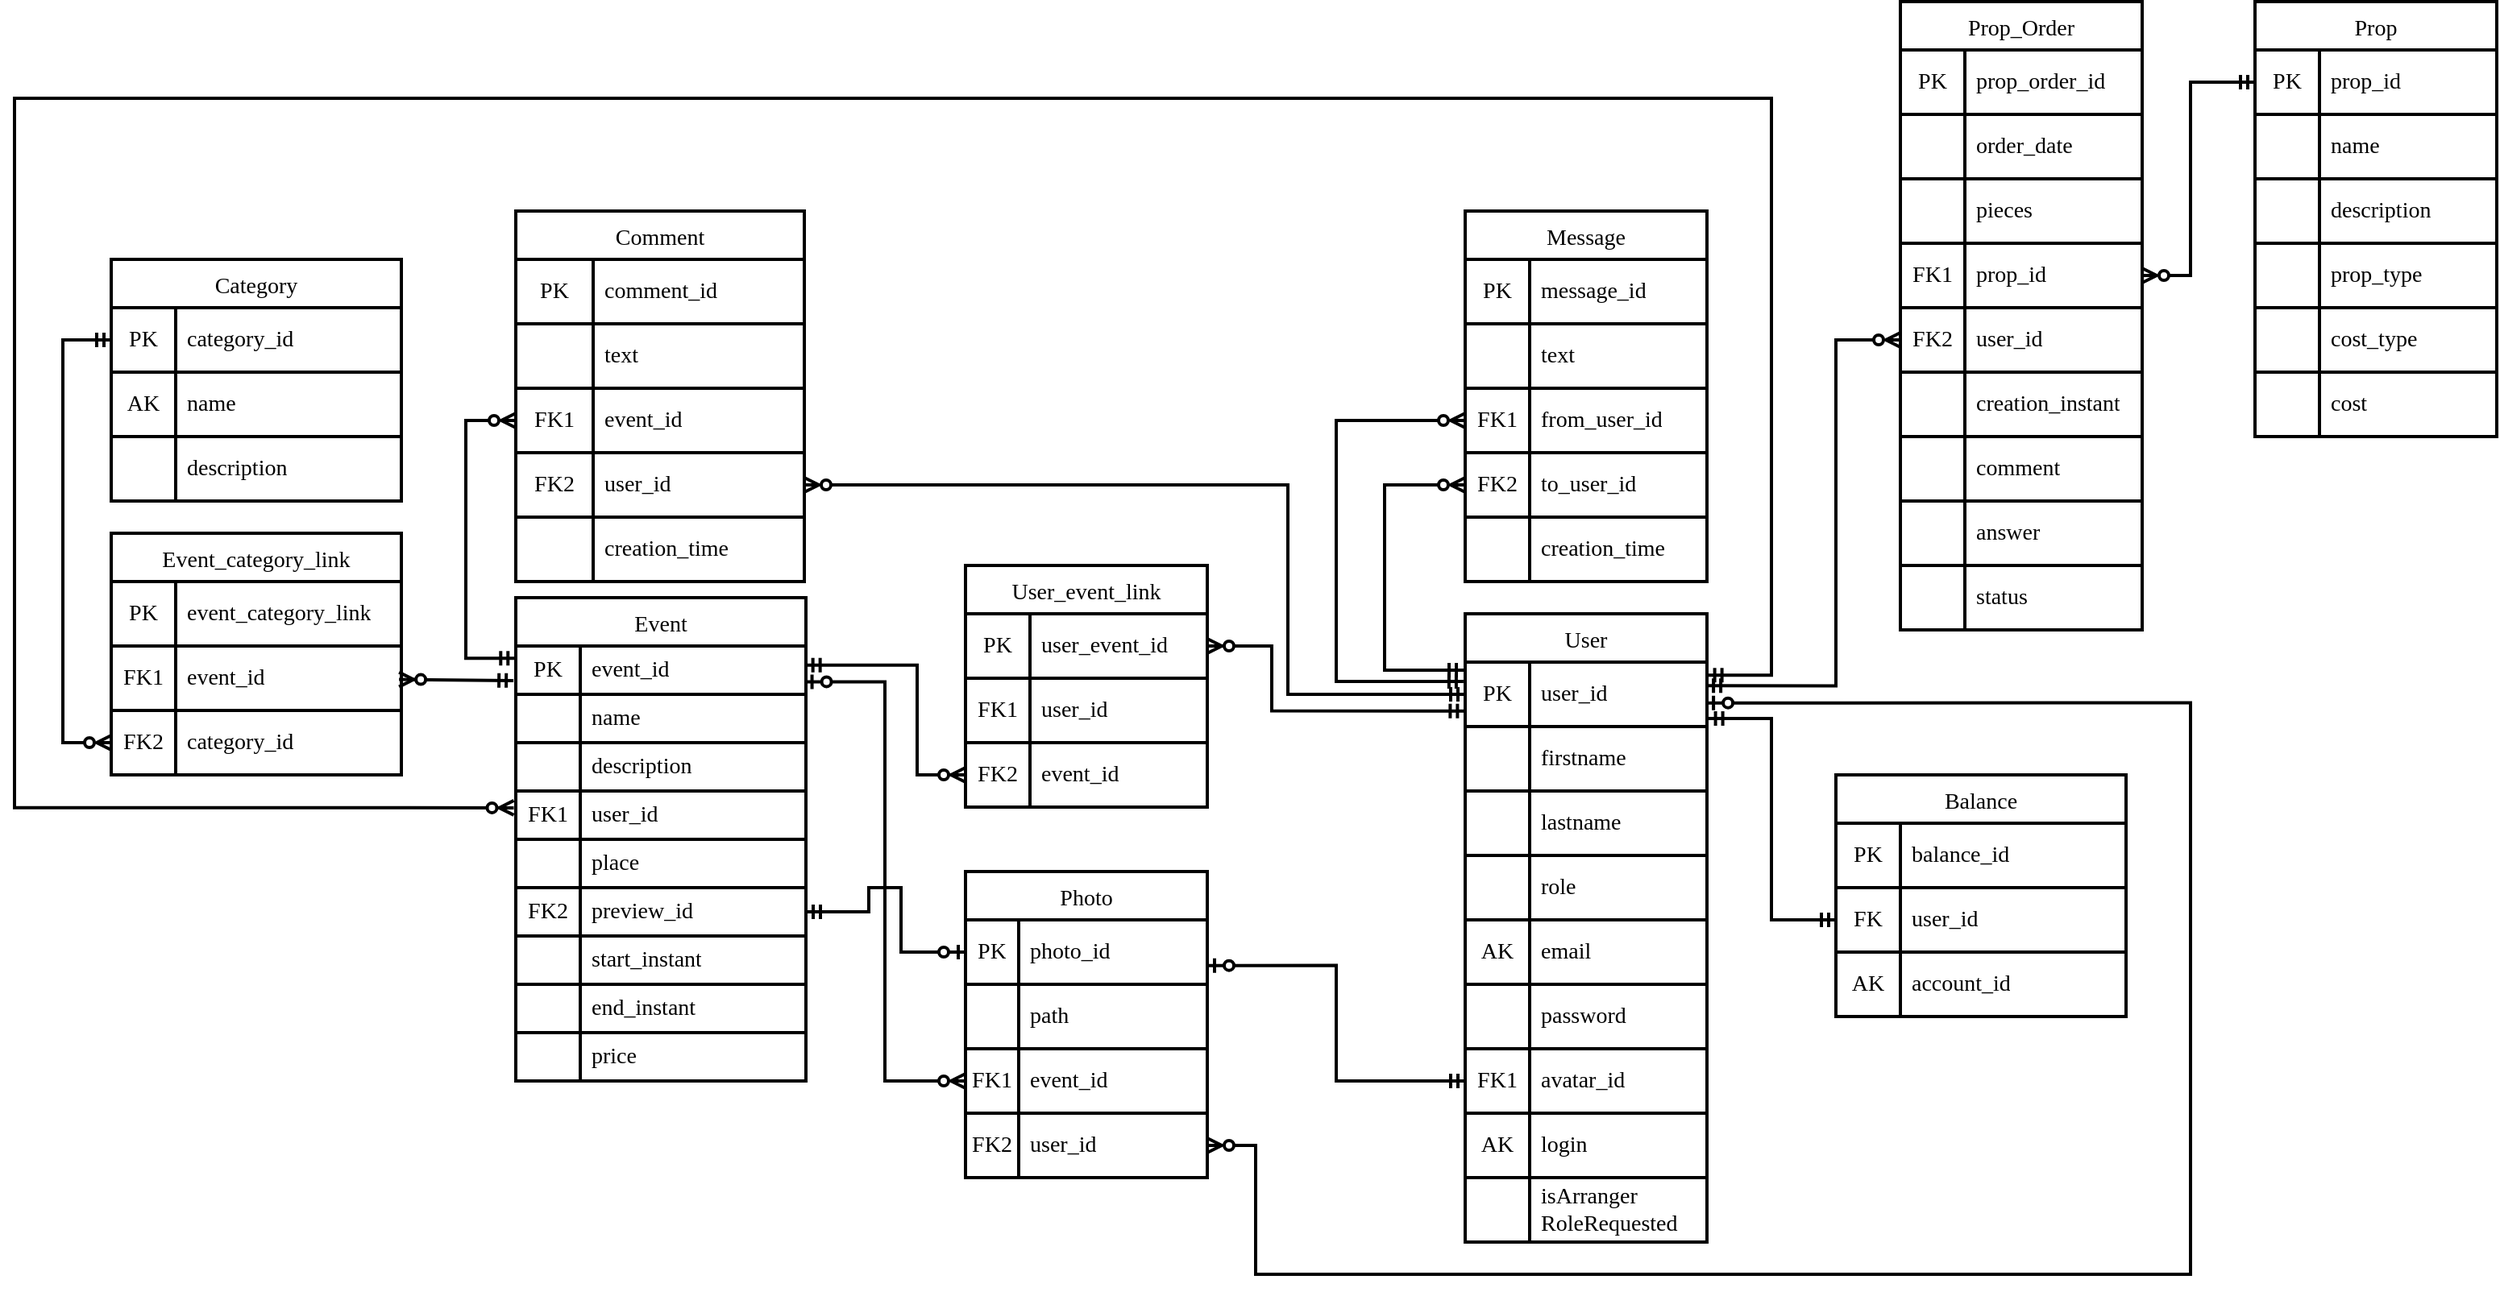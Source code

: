 <mxfile version="18.0.1" type="device"><diagram id="0ygWZp7xIr8KWPWbfWis" name="Страница 1"><mxGraphModel dx="1060" dy="1180" grid="1" gridSize="10" guides="1" tooltips="1" connect="1" arrows="1" fold="1" page="1" pageScale="1" pageWidth="827" pageHeight="1169" math="0" shadow="0"><root><mxCell id="0"/><mxCell id="1" parent="0"/><mxCell id="nwkLi63t1ojMuJVpzaUm-1" style="edgeStyle=orthogonalEdgeStyle;rounded=0;orthogonalLoop=1;jettySize=auto;html=1;entryX=-0.008;entryY=0.715;entryDx=0;entryDy=0;startArrow=ERzeroToMany;startFill=1;endArrow=ERmandOne;endFill=0;strokeWidth=2;strokeColor=#000000;swimlaneLine=1;entryPerimeter=0;exitX=0.992;exitY=0.52;exitDx=0;exitDy=0;exitPerimeter=0;fontSize=14;fontFamily=Times New Roman;spacing=1;" parent="1" source="V9jcbRAazc-lwhEMLu8e-29" target="V9jcbRAazc-lwhEMLu8e-45" edge="1"><mxGeometry relative="1" as="geometry"><Array as="points"><mxPoint x="1170" y="581"/></Array><mxPoint x="1180" y="581" as="sourcePoint"/><mxPoint x="1229.6" y="565.47" as="targetPoint"/></mxGeometry></mxCell><mxCell id="nwkLi63t1ojMuJVpzaUm-2" style="edgeStyle=orthogonalEdgeStyle;rounded=0;orthogonalLoop=1;jettySize=auto;html=1;exitX=1;exitY=0.5;exitDx=0;exitDy=0;startArrow=ERzeroToMany;startFill=1;endArrow=ERmandOne;endFill=0;strokeWidth=2;strokeColor=#000000;swimlaneLine=1;entryX=-0.002;entryY=0.758;entryDx=0;entryDy=0;entryPerimeter=0;fontSize=14;fontFamily=Times New Roman;spacing=1;" parent="1" source="V9jcbRAazc-lwhEMLu8e-102" target="V9jcbRAazc-lwhEMLu8e-164" edge="1"><mxGeometry relative="1" as="geometry"><mxPoint x="1800" y="600" as="targetPoint"/><Array as="points"><mxPoint x="1710" y="560"/><mxPoint x="1710" y="600"/></Array><mxPoint x="1679.68" y="577.172" as="sourcePoint"/></mxGeometry></mxCell><mxCell id="nwkLi63t1ojMuJVpzaUm-3" style="edgeStyle=orthogonalEdgeStyle;rounded=0;orthogonalLoop=1;jettySize=auto;html=1;exitX=0;exitY=0.5;exitDx=0;exitDy=0;entryX=0.999;entryY=0.397;entryDx=0;entryDy=0;startArrow=ERzeroToMany;startFill=1;endArrow=ERmandOne;endFill=0;entryPerimeter=0;strokeWidth=2;strokeColor=#000000;swimlaneLine=1;fontSize=14;fontFamily=Times New Roman;spacing=1;" parent="1" source="V9jcbRAazc-lwhEMLu8e-108" target="V9jcbRAazc-lwhEMLu8e-45" edge="1"><mxGeometry relative="1" as="geometry"><Array as="points"><mxPoint x="1490" y="640"/><mxPoint x="1490" y="572"/></Array><mxPoint x="1520" y="613" as="sourcePoint"/><mxPoint x="1429.4" y="553.38" as="targetPoint"/></mxGeometry></mxCell><mxCell id="nwkLi63t1ojMuJVpzaUm-4" style="edgeStyle=orthogonalEdgeStyle;rounded=0;orthogonalLoop=1;jettySize=auto;html=1;exitX=-0.007;exitY=0.348;exitDx=0;exitDy=0;startArrow=ERzeroToMany;startFill=1;endArrow=ERmandOne;endFill=0;entryX=1.002;entryY=0.203;entryDx=0;entryDy=0;entryPerimeter=0;strokeWidth=2;strokeColor=#000000;exitPerimeter=0;swimlaneLine=1;fontSize=14;fontFamily=Times New Roman;spacing=1;" parent="1" source="V9jcbRAazc-lwhEMLu8e-66" target="V9jcbRAazc-lwhEMLu8e-164" edge="1"><mxGeometry relative="1" as="geometry"><Array as="points"><mxPoint x="930" y="660"/><mxPoint x="930" y="220"/><mxPoint x="2020" y="220"/><mxPoint x="2020" y="578"/></Array><mxPoint x="1993.04" y="560.644" as="targetPoint"/><mxPoint x="1230.4" y="639.336" as="sourcePoint"/></mxGeometry></mxCell><mxCell id="9TU_dFRvHkVYIbg_vwXq-8" style="edgeStyle=orthogonalEdgeStyle;rounded=0;orthogonalLoop=1;jettySize=auto;html=1;exitX=0;exitY=0.5;exitDx=0;exitDy=0;entryX=0;entryY=0.5;entryDx=0;entryDy=0;endArrow=ERzeroToMany;endFill=0;startArrow=ERmandOne;startFill=0;strokeWidth=2;strokeColor=#000000;swimlaneLine=1;fontSize=14;fontFamily=Times New Roman;spacing=1;" parent="1" source="V9jcbRAazc-lwhEMLu8e-16" target="V9jcbRAazc-lwhEMLu8e-32" edge="1"><mxGeometry relative="1" as="geometry"><Array as="points"><mxPoint x="960" y="370"/><mxPoint x="960" y="620"/></Array><mxPoint x="1010" y="410" as="sourcePoint"/><mxPoint x="1000" y="585" as="targetPoint"/></mxGeometry></mxCell><mxCell id="9TU_dFRvHkVYIbg_vwXq-30" style="edgeStyle=orthogonalEdgeStyle;rounded=0;orthogonalLoop=1;jettySize=auto;html=1;exitX=1;exitY=0.5;exitDx=0;exitDy=0;entryX=0;entryY=0.5;entryDx=0;entryDy=0;startArrow=ERmandOne;startFill=0;endArrow=ERzeroToOne;endFill=0;strokeWidth=2;strokeColor=#000000;swimlaneLine=1;fontSize=14;fontFamily=Times New Roman;spacing=1;" parent="1" source="V9jcbRAazc-lwhEMLu8e-60" target="V9jcbRAazc-lwhEMLu8e-76" edge="1"><mxGeometry relative="1" as="geometry"><Array as="points"><mxPoint x="1460" y="725"/><mxPoint x="1460" y="710"/><mxPoint x="1480" y="710"/><mxPoint x="1480" y="750"/></Array><mxPoint x="1430" y="693" as="sourcePoint"/><mxPoint x="1599.64" y="755.73" as="targetPoint"/></mxGeometry></mxCell><mxCell id="9TU_dFRvHkVYIbg_vwXq-28" style="edgeStyle=orthogonalEdgeStyle;rounded=0;orthogonalLoop=1;jettySize=auto;html=1;exitX=0;exitY=0.5;exitDx=0;exitDy=0;entryX=1;entryY=0.708;entryDx=0;entryDy=0;startArrow=ERmandOne;startFill=0;endArrow=ERzeroToOne;endFill=0;entryPerimeter=0;strokeWidth=2;strokeColor=#000000;swimlaneLine=1;fontSize=14;fontFamily=Times New Roman;spacing=1;" parent="1" source="V9jcbRAazc-lwhEMLu8e-182" target="V9jcbRAazc-lwhEMLu8e-76" edge="1"><mxGeometry relative="1" as="geometry"><mxPoint x="1800.95" y="758.568" as="sourcePoint"/><mxPoint x="1720.84" y="738.24" as="targetPoint"/></mxGeometry></mxCell><mxCell id="9TU_dFRvHkVYIbg_vwXq-26" style="edgeStyle=orthogonalEdgeStyle;rounded=0;orthogonalLoop=1;jettySize=auto;html=1;exitX=0;exitY=0.5;exitDx=0;exitDy=0;entryX=0.996;entryY=0.741;entryDx=0;entryDy=0;startArrow=ERzeroToMany;startFill=0;endArrow=ERzeroToOne;endFill=0;strokeWidth=2;strokeColor=#000000;entryPerimeter=0;swimlaneLine=1;fontSize=14;fontFamily=Times New Roman;spacing=1;" parent="1" source="V9jcbRAazc-lwhEMLu8e-82" target="V9jcbRAazc-lwhEMLu8e-45" edge="1"><mxGeometry relative="1" as="geometry"><Array as="points"><mxPoint x="1470" y="830"/><mxPoint x="1470" y="582"/></Array><mxPoint x="1600" y="801" as="sourcePoint"/><mxPoint x="1430.8" y="569.19" as="targetPoint"/></mxGeometry></mxCell><mxCell id="9TU_dFRvHkVYIbg_vwXq-27" style="edgeStyle=orthogonalEdgeStyle;rounded=0;orthogonalLoop=1;jettySize=auto;html=1;exitX=1;exitY=0.5;exitDx=0;exitDy=0;startArrow=ERzeroToMany;startFill=0;endArrow=ERzeroToOne;endFill=0;strokeWidth=2;strokeColor=#000000;swimlaneLine=1;entryX=0.997;entryY=0.633;entryDx=0;entryDy=0;entryPerimeter=0;fontSize=14;fontFamily=Times New Roman;spacing=1;" parent="1" source="V9jcbRAazc-lwhEMLu8e-85" target="V9jcbRAazc-lwhEMLu8e-164" edge="1"><mxGeometry relative="1" as="geometry"><Array as="points"><mxPoint x="1700" y="870"/><mxPoint x="1700" y="950"/><mxPoint x="2280" y="950"/><mxPoint x="2280" y="595"/></Array><mxPoint x="1990" y="580" as="targetPoint"/><mxPoint x="1720" y="827" as="sourcePoint"/></mxGeometry></mxCell><mxCell id="sJpJ_7r7lNiu5NzKjUsY-31" style="edgeStyle=orthogonalEdgeStyle;rounded=0;orthogonalLoop=1;jettySize=auto;html=1;exitX=1;exitY=0.5;exitDx=0;exitDy=0;endArrow=ERmandOne;endFill=0;startArrow=ERzeroToMany;startFill=0;entryX=0;entryY=0.5;entryDx=0;entryDy=0;strokeWidth=2;strokeColor=#000000;swimlaneLine=1;fontSize=14;fontFamily=Times New Roman;spacing=1;" parent="1" source="V9jcbRAazc-lwhEMLu8e-195" target="V9jcbRAazc-lwhEMLu8e-145" edge="1"><mxGeometry relative="1" as="geometry"><Array as="points"><mxPoint x="2280" y="330"/><mxPoint x="2280" y="210"/></Array><mxPoint x="2050" y="21" as="targetPoint"/><mxPoint x="2120" y="421" as="sourcePoint"/></mxGeometry></mxCell><mxCell id="sJpJ_7r7lNiu5NzKjUsY-32" style="edgeStyle=orthogonalEdgeStyle;rounded=0;orthogonalLoop=1;jettySize=auto;html=1;startArrow=ERmandOne;startFill=0;endArrow=ERzeroToMany;endFill=0;entryX=0;entryY=0.5;entryDx=0;entryDy=0;strokeWidth=2;strokeColor=#000000;swimlaneLine=1;exitX=0.997;exitY=0.367;exitDx=0;exitDy=0;exitPerimeter=0;fontSize=14;fontFamily=Times New Roman;spacing=1;" parent="1" source="V9jcbRAazc-lwhEMLu8e-164" target="V9jcbRAazc-lwhEMLu8e-198" edge="1"><mxGeometry relative="1" as="geometry"><mxPoint x="2120" y="447" as="targetPoint"/><Array as="points"><mxPoint x="2060" y="585"/><mxPoint x="2060" y="370"/></Array><mxPoint x="1990" y="571" as="sourcePoint"/></mxGeometry></mxCell><mxCell id="fvtDNWE-wYNI0W4_RMV_-15" style="edgeStyle=orthogonalEdgeStyle;rounded=0;orthogonalLoop=1;jettySize=auto;html=1;exitX=0;exitY=0.5;exitDx=0;exitDy=0;startArrow=ERzeroToMany;startFill=0;endArrow=ERmandOne;endFill=0;entryX=-0.007;entryY=0.299;entryDx=0;entryDy=0;entryPerimeter=0;strokeWidth=2;strokeColor=#000000;swimlaneLine=1;fontSize=14;fontFamily=Times New Roman;spacing=1;" parent="1" source="V9jcbRAazc-lwhEMLu8e-118" target="V9jcbRAazc-lwhEMLu8e-164" edge="1"><mxGeometry relative="1" as="geometry"><mxPoint x="1800.38" y="575.926" as="targetPoint"/><Array as="points"><mxPoint x="1750" y="420"/><mxPoint x="1750" y="582"/></Array><mxPoint x="1800" y="438" as="sourcePoint"/></mxGeometry></mxCell><mxCell id="fvtDNWE-wYNI0W4_RMV_-14" style="edgeStyle=orthogonalEdgeStyle;rounded=0;orthogonalLoop=1;jettySize=auto;html=1;exitX=0;exitY=0.5;exitDx=0;exitDy=0;endArrow=ERmandOne;endFill=0;startArrow=ERzeroToMany;startFill=0;strokeWidth=2;strokeColor=#000000;swimlaneLine=1;fontSize=14;fontFamily=Times New Roman;spacing=1;" parent="1" source="V9jcbRAazc-lwhEMLu8e-121" edge="1"><mxGeometry relative="1" as="geometry"><mxPoint x="1829" y="575" as="targetPoint"/><Array as="points"><mxPoint x="1780" y="460"/><mxPoint x="1780" y="575"/><mxPoint x="1829" y="575"/></Array><mxPoint x="1800" y="464" as="sourcePoint"/></mxGeometry></mxCell><mxCell id="fvtDNWE-wYNI0W4_RMV_-37" style="edgeStyle=orthogonalEdgeStyle;rounded=0;orthogonalLoop=1;jettySize=auto;html=1;exitX=0;exitY=0.5;exitDx=0;exitDy=0;entryX=-0.002;entryY=0.253;entryDx=0;entryDy=0;entryPerimeter=0;startArrow=ERzeroToMany;startFill=0;endArrow=ERmandOne;endFill=0;strokeWidth=2;strokeColor=#000000;swimlaneLine=1;fontSize=14;fontFamily=Times New Roman;spacing=1;" parent="1" source="V9jcbRAazc-lwhEMLu8e-135" target="V9jcbRAazc-lwhEMLu8e-45" edge="1"><mxGeometry relative="1" as="geometry"><mxPoint x="1480.0" y="425" as="sourcePoint"/><mxPoint x="1230" y="554.1" as="targetPoint"/><Array as="points"><mxPoint x="1210" y="420"/><mxPoint x="1210" y="568"/></Array></mxGeometry></mxCell><mxCell id="fvtDNWE-wYNI0W4_RMV_-38" style="edgeStyle=orthogonalEdgeStyle;rounded=0;orthogonalLoop=1;jettySize=auto;html=1;exitX=1;exitY=0.5;exitDx=0;exitDy=0;entryX=0;entryY=0.5;entryDx=0;entryDy=0;startArrow=ERzeroToMany;startFill=0;endArrow=ERmandOne;endFill=0;strokeWidth=2;strokeColor=#000000;swimlaneLine=1;fontSize=14;fontFamily=Times New Roman;spacing=1;" parent="1" source="V9jcbRAazc-lwhEMLu8e-138" target="V9jcbRAazc-lwhEMLu8e-164" edge="1"><mxGeometry relative="1" as="geometry"><Array as="points"><mxPoint x="1720" y="460"/><mxPoint x="1720" y="590"/></Array><mxPoint x="1680" y="451" as="sourcePoint"/><mxPoint x="1800" y="590" as="targetPoint"/></mxGeometry></mxCell><mxCell id="fvtDNWE-wYNI0W4_RMV_-46" style="edgeStyle=orthogonalEdgeStyle;rounded=0;orthogonalLoop=1;jettySize=auto;html=1;entryX=1.005;entryY=0.869;entryDx=0;entryDy=0;entryPerimeter=0;startArrow=ERmandOne;startFill=0;endArrow=ERmandOne;endFill=0;strokeWidth=2;strokeColor=#000000;swimlaneLine=1;exitX=0;exitY=0.5;exitDx=0;exitDy=0;fontSize=14;fontFamily=Times New Roman;spacing=1;" parent="1" source="V9jcbRAazc-lwhEMLu8e-92" target="V9jcbRAazc-lwhEMLu8e-164" edge="1"><mxGeometry relative="1" as="geometry"><Array as="points"><mxPoint x="2020" y="730"/><mxPoint x="2020" y="605"/><mxPoint x="1981" y="605"/></Array><mxPoint x="2090" y="750" as="sourcePoint"/><mxPoint x="1991.14" y="599.632" as="targetPoint"/></mxGeometry></mxCell><mxCell id="V9jcbRAazc-lwhEMLu8e-15" value="Category" style="shape=table;startSize=30;container=1;collapsible=0;childLayout=tableLayout;fixedRows=1;rowLines=1;fontStyle=0;strokeColor=#000000;strokeWidth=2;columnLines=1;resizeLast=0;right=1;rounded=0;shadow=0;fontSize=14;fontFamily=Times New Roman;spacing=1;" parent="1" vertex="1"><mxGeometry x="990" y="320" width="180" height="150" as="geometry"/></mxCell><mxCell id="V9jcbRAazc-lwhEMLu8e-16" value="" style="shape=tableRow;horizontal=0;startSize=0;swimlaneHead=0;swimlaneBody=0;top=0;left=0;bottom=0;right=0;collapsible=0;dropTarget=0;fillColor=none;points=[[0,0.5],[1,0.5]];portConstraint=eastwest;strokeColor=#000000;strokeWidth=2;fontSize=14;fontFamily=Times New Roman;spacing=1;" parent="V9jcbRAazc-lwhEMLu8e-15" vertex="1"><mxGeometry y="30" width="180" height="40" as="geometry"/></mxCell><mxCell id="V9jcbRAazc-lwhEMLu8e-17" value="PK" style="shape=partialRectangle;html=1;whiteSpace=wrap;connectable=0;fillColor=none;top=0;left=0;bottom=0;right=0;overflow=hidden;pointerEvents=1;strokeColor=#000000;strokeWidth=2;fontSize=14;fontFamily=Times New Roman;spacing=1;" parent="V9jcbRAazc-lwhEMLu8e-16" vertex="1"><mxGeometry width="40" height="40" as="geometry"><mxRectangle width="40" height="40" as="alternateBounds"/></mxGeometry></mxCell><mxCell id="V9jcbRAazc-lwhEMLu8e-18" value="category_id" style="shape=partialRectangle;html=1;whiteSpace=wrap;connectable=0;fillColor=none;top=0;left=0;bottom=0;right=0;align=left;spacingLeft=6;overflow=hidden;strokeColor=#000000;strokeWidth=2;fontSize=14;fontFamily=Times New Roman;spacing=1;" parent="V9jcbRAazc-lwhEMLu8e-16" vertex="1"><mxGeometry x="40" width="140" height="40" as="geometry"><mxRectangle width="140" height="40" as="alternateBounds"/></mxGeometry></mxCell><mxCell id="V9jcbRAazc-lwhEMLu8e-19" value="" style="shape=tableRow;horizontal=0;startSize=0;swimlaneHead=0;swimlaneBody=0;top=0;left=0;bottom=0;right=0;collapsible=0;dropTarget=0;fillColor=none;points=[[0,0.5],[1,0.5]];portConstraint=eastwest;strokeColor=#000000;strokeWidth=2;fontSize=14;fontFamily=Times New Roman;spacing=1;" parent="V9jcbRAazc-lwhEMLu8e-15" vertex="1"><mxGeometry y="70" width="180" height="40" as="geometry"/></mxCell><mxCell id="V9jcbRAazc-lwhEMLu8e-20" value="AK" style="shape=partialRectangle;html=1;whiteSpace=wrap;connectable=0;fillColor=none;top=0;left=0;bottom=0;right=0;overflow=hidden;strokeColor=#000000;strokeWidth=2;fontSize=14;fontFamily=Times New Roman;spacing=1;" parent="V9jcbRAazc-lwhEMLu8e-19" vertex="1"><mxGeometry width="40" height="40" as="geometry"><mxRectangle width="40" height="40" as="alternateBounds"/></mxGeometry></mxCell><mxCell id="V9jcbRAazc-lwhEMLu8e-21" value="name" style="shape=partialRectangle;html=1;whiteSpace=wrap;connectable=0;fillColor=none;top=0;left=0;bottom=0;right=0;align=left;spacingLeft=6;overflow=hidden;strokeColor=#000000;strokeWidth=2;fontSize=14;fontFamily=Times New Roman;spacing=1;" parent="V9jcbRAazc-lwhEMLu8e-19" vertex="1"><mxGeometry x="40" width="140" height="40" as="geometry"><mxRectangle width="140" height="40" as="alternateBounds"/></mxGeometry></mxCell><mxCell id="V9jcbRAazc-lwhEMLu8e-22" value="" style="shape=tableRow;horizontal=0;startSize=0;swimlaneHead=0;swimlaneBody=0;top=0;left=0;bottom=0;right=0;collapsible=0;dropTarget=0;fillColor=none;points=[[0,0.5],[1,0.5]];portConstraint=eastwest;strokeColor=#000000;strokeWidth=2;fontSize=14;fontFamily=Times New Roman;spacing=1;" parent="V9jcbRAazc-lwhEMLu8e-15" vertex="1"><mxGeometry y="110" width="180" height="40" as="geometry"/></mxCell><mxCell id="V9jcbRAazc-lwhEMLu8e-23" value="" style="shape=partialRectangle;html=1;whiteSpace=wrap;connectable=0;fillColor=none;top=0;left=0;bottom=0;right=0;overflow=hidden;strokeColor=#000000;strokeWidth=2;fontSize=14;fontFamily=Times New Roman;spacing=1;" parent="V9jcbRAazc-lwhEMLu8e-22" vertex="1"><mxGeometry width="40" height="40" as="geometry"><mxRectangle width="40" height="40" as="alternateBounds"/></mxGeometry></mxCell><mxCell id="V9jcbRAazc-lwhEMLu8e-24" value="description" style="shape=partialRectangle;html=1;whiteSpace=wrap;connectable=0;fillColor=none;top=0;left=0;bottom=0;right=0;align=left;spacingLeft=6;overflow=hidden;strokeColor=#000000;strokeWidth=2;fontSize=14;fontFamily=Times New Roman;spacing=1;" parent="V9jcbRAazc-lwhEMLu8e-22" vertex="1"><mxGeometry x="40" width="140" height="40" as="geometry"><mxRectangle width="140" height="40" as="alternateBounds"/></mxGeometry></mxCell><mxCell id="V9jcbRAazc-lwhEMLu8e-25" value="Event_category_link" style="shape=table;startSize=30;container=1;collapsible=0;childLayout=tableLayout;fixedRows=1;rowLines=1;fontStyle=0;strokeColor=#000000;strokeWidth=2;columnLines=1;resizeLast=0;right=1;rounded=0;shadow=0;fontSize=14;fontFamily=Times New Roman;spacing=1;" parent="1" vertex="1"><mxGeometry x="990" y="490" width="180" height="150" as="geometry"/></mxCell><mxCell id="V9jcbRAazc-lwhEMLu8e-26" value="" style="shape=tableRow;horizontal=0;startSize=0;swimlaneHead=0;swimlaneBody=0;top=0;left=0;bottom=0;right=0;collapsible=0;dropTarget=0;fillColor=none;points=[[0,0.5],[1,0.5]];portConstraint=eastwest;strokeColor=#000000;strokeWidth=2;fontSize=14;fontFamily=Times New Roman;spacing=1;" parent="V9jcbRAazc-lwhEMLu8e-25" vertex="1"><mxGeometry y="30" width="180" height="40" as="geometry"/></mxCell><mxCell id="V9jcbRAazc-lwhEMLu8e-27" value="PK" style="shape=partialRectangle;html=1;whiteSpace=wrap;connectable=0;fillColor=none;top=0;left=0;bottom=0;right=0;overflow=hidden;pointerEvents=1;strokeColor=#000000;strokeWidth=2;fontSize=14;fontFamily=Times New Roman;spacing=1;" parent="V9jcbRAazc-lwhEMLu8e-26" vertex="1"><mxGeometry width="40" height="40" as="geometry"><mxRectangle width="40" height="40" as="alternateBounds"/></mxGeometry></mxCell><mxCell id="V9jcbRAazc-lwhEMLu8e-28" value="event_category_link" style="shape=partialRectangle;html=1;whiteSpace=wrap;connectable=0;fillColor=none;top=0;left=0;bottom=0;right=0;align=left;spacingLeft=6;overflow=hidden;strokeColor=#000000;strokeWidth=2;fontSize=14;fontFamily=Times New Roman;spacing=1;" parent="V9jcbRAazc-lwhEMLu8e-26" vertex="1"><mxGeometry x="40" width="140" height="40" as="geometry"><mxRectangle width="140" height="40" as="alternateBounds"/></mxGeometry></mxCell><mxCell id="V9jcbRAazc-lwhEMLu8e-29" value="" style="shape=tableRow;horizontal=0;startSize=0;swimlaneHead=0;swimlaneBody=0;top=0;left=0;bottom=0;right=0;collapsible=0;dropTarget=0;fillColor=none;points=[[0,0.5],[1,0.5]];portConstraint=eastwest;strokeColor=#000000;strokeWidth=2;fontSize=14;fontFamily=Times New Roman;spacing=1;" parent="V9jcbRAazc-lwhEMLu8e-25" vertex="1"><mxGeometry y="70" width="180" height="40" as="geometry"/></mxCell><mxCell id="V9jcbRAazc-lwhEMLu8e-30" value="FK1" style="shape=partialRectangle;html=1;whiteSpace=wrap;connectable=0;fillColor=none;top=0;left=0;bottom=0;right=0;overflow=hidden;strokeColor=#000000;strokeWidth=2;fontSize=14;fontFamily=Times New Roman;spacing=1;" parent="V9jcbRAazc-lwhEMLu8e-29" vertex="1"><mxGeometry width="40" height="40" as="geometry"><mxRectangle width="40" height="40" as="alternateBounds"/></mxGeometry></mxCell><mxCell id="V9jcbRAazc-lwhEMLu8e-31" value="event_id" style="shape=partialRectangle;html=1;whiteSpace=wrap;connectable=0;fillColor=none;top=0;left=0;bottom=0;right=0;align=left;spacingLeft=6;overflow=hidden;strokeColor=#000000;strokeWidth=2;fontSize=14;fontFamily=Times New Roman;spacing=1;" parent="V9jcbRAazc-lwhEMLu8e-29" vertex="1"><mxGeometry x="40" width="140" height="40" as="geometry"><mxRectangle width="140" height="40" as="alternateBounds"/></mxGeometry></mxCell><mxCell id="V9jcbRAazc-lwhEMLu8e-32" value="" style="shape=tableRow;horizontal=0;startSize=0;swimlaneHead=0;swimlaneBody=0;top=0;left=0;bottom=0;right=0;collapsible=0;dropTarget=0;fillColor=none;points=[[0,0.5],[1,0.5]];portConstraint=eastwest;strokeColor=#000000;strokeWidth=2;fontSize=14;fontFamily=Times New Roman;spacing=1;" parent="V9jcbRAazc-lwhEMLu8e-25" vertex="1"><mxGeometry y="110" width="180" height="40" as="geometry"/></mxCell><mxCell id="V9jcbRAazc-lwhEMLu8e-33" value="FK2" style="shape=partialRectangle;html=1;whiteSpace=wrap;connectable=0;fillColor=none;top=0;left=0;bottom=0;right=0;overflow=hidden;strokeColor=#000000;strokeWidth=2;fontSize=14;fontFamily=Times New Roman;spacing=1;" parent="V9jcbRAazc-lwhEMLu8e-32" vertex="1"><mxGeometry width="40" height="40" as="geometry"><mxRectangle width="40" height="40" as="alternateBounds"/></mxGeometry></mxCell><mxCell id="V9jcbRAazc-lwhEMLu8e-34" value="&lt;span style=&quot;font-size: 14px;&quot;&gt;category_id&lt;/span&gt;" style="shape=partialRectangle;html=1;whiteSpace=wrap;connectable=0;fillColor=none;top=0;left=0;bottom=0;right=0;align=left;spacingLeft=6;overflow=hidden;strokeColor=#000000;strokeWidth=2;fontSize=14;fontFamily=Times New Roman;spacing=1;" parent="V9jcbRAazc-lwhEMLu8e-32" vertex="1"><mxGeometry x="40" width="140" height="40" as="geometry"><mxRectangle width="140" height="40" as="alternateBounds"/></mxGeometry></mxCell><mxCell id="V9jcbRAazc-lwhEMLu8e-44" value="Event" style="shape=table;startSize=30;container=1;collapsible=0;childLayout=tableLayout;fixedRows=1;rowLines=1;fontStyle=0;rounded=0;shadow=0;strokeColor=#000000;strokeWidth=2;fontSize=14;fontFamily=Times New Roman;spacing=1;" parent="1" vertex="1"><mxGeometry x="1241" y="530" width="180" height="300" as="geometry"/></mxCell><mxCell id="V9jcbRAazc-lwhEMLu8e-45" value="" style="shape=tableRow;horizontal=0;startSize=0;swimlaneHead=0;swimlaneBody=0;top=0;left=0;bottom=0;right=0;collapsible=0;dropTarget=0;fillColor=none;points=[[0,0.5],[1,0.5]];portConstraint=eastwest;rounded=0;shadow=0;strokeColor=#000000;strokeWidth=2;fontSize=14;fontFamily=Times New Roman;spacing=1;" parent="V9jcbRAazc-lwhEMLu8e-44" vertex="1"><mxGeometry y="30" width="180" height="30" as="geometry"/></mxCell><mxCell id="V9jcbRAazc-lwhEMLu8e-46" value="PK" style="shape=partialRectangle;html=1;whiteSpace=wrap;connectable=0;fillColor=none;top=0;left=0;bottom=0;right=0;overflow=hidden;pointerEvents=1;rounded=0;shadow=0;strokeColor=#000000;strokeWidth=2;fontSize=14;fontFamily=Times New Roman;spacing=1;" parent="V9jcbRAazc-lwhEMLu8e-45" vertex="1"><mxGeometry width="40" height="30" as="geometry"><mxRectangle width="40" height="30" as="alternateBounds"/></mxGeometry></mxCell><mxCell id="V9jcbRAazc-lwhEMLu8e-47" value="event_id" style="shape=partialRectangle;html=1;whiteSpace=wrap;connectable=0;fillColor=none;top=0;left=0;bottom=0;right=0;align=left;spacingLeft=6;overflow=hidden;rounded=0;shadow=0;strokeColor=#000000;strokeWidth=2;fontSize=14;fontFamily=Times New Roman;spacing=1;" parent="V9jcbRAazc-lwhEMLu8e-45" vertex="1"><mxGeometry x="40" width="140" height="30" as="geometry"><mxRectangle width="140" height="30" as="alternateBounds"/></mxGeometry></mxCell><mxCell id="V9jcbRAazc-lwhEMLu8e-48" value="" style="shape=tableRow;horizontal=0;startSize=0;swimlaneHead=0;swimlaneBody=0;top=0;left=0;bottom=0;right=0;collapsible=0;dropTarget=0;fillColor=none;points=[[0,0.5],[1,0.5]];portConstraint=eastwest;rounded=0;shadow=0;strokeColor=#000000;strokeWidth=2;fontSize=14;fontFamily=Times New Roman;spacing=1;" parent="V9jcbRAazc-lwhEMLu8e-44" vertex="1"><mxGeometry y="60" width="180" height="30" as="geometry"/></mxCell><mxCell id="V9jcbRAazc-lwhEMLu8e-49" value="" style="shape=partialRectangle;html=1;whiteSpace=wrap;connectable=0;fillColor=none;top=0;left=0;bottom=0;right=0;overflow=hidden;rounded=0;shadow=0;strokeColor=#000000;strokeWidth=2;fontSize=14;fontFamily=Times New Roman;spacing=1;" parent="V9jcbRAazc-lwhEMLu8e-48" vertex="1"><mxGeometry width="40" height="30" as="geometry"><mxRectangle width="40" height="30" as="alternateBounds"/></mxGeometry></mxCell><mxCell id="V9jcbRAazc-lwhEMLu8e-50" value="name" style="shape=partialRectangle;html=1;whiteSpace=wrap;connectable=0;fillColor=none;top=0;left=0;bottom=0;right=0;align=left;spacingLeft=6;overflow=hidden;rounded=0;shadow=0;strokeColor=#000000;strokeWidth=2;fontSize=14;fontFamily=Times New Roman;spacing=1;" parent="V9jcbRAazc-lwhEMLu8e-48" vertex="1"><mxGeometry x="40" width="140" height="30" as="geometry"><mxRectangle width="140" height="30" as="alternateBounds"/></mxGeometry></mxCell><mxCell id="V9jcbRAazc-lwhEMLu8e-51" value="" style="shape=tableRow;horizontal=0;startSize=0;swimlaneHead=0;swimlaneBody=0;top=0;left=0;bottom=0;right=0;collapsible=0;dropTarget=0;fillColor=none;points=[[0,0.5],[1,0.5]];portConstraint=eastwest;rounded=0;shadow=0;strokeColor=#000000;strokeWidth=2;fontSize=14;fontFamily=Times New Roman;spacing=1;" parent="V9jcbRAazc-lwhEMLu8e-44" vertex="1"><mxGeometry y="90" width="180" height="30" as="geometry"/></mxCell><mxCell id="V9jcbRAazc-lwhEMLu8e-52" value="" style="shape=partialRectangle;html=1;whiteSpace=wrap;connectable=0;fillColor=none;top=0;left=0;bottom=0;right=0;overflow=hidden;rounded=0;shadow=0;strokeColor=#000000;strokeWidth=2;fontSize=14;fontFamily=Times New Roman;spacing=1;" parent="V9jcbRAazc-lwhEMLu8e-51" vertex="1"><mxGeometry width="40" height="30" as="geometry"><mxRectangle width="40" height="30" as="alternateBounds"/></mxGeometry></mxCell><mxCell id="V9jcbRAazc-lwhEMLu8e-53" value="description" style="shape=partialRectangle;html=1;whiteSpace=wrap;connectable=0;fillColor=none;top=0;left=0;bottom=0;right=0;align=left;spacingLeft=6;overflow=hidden;rounded=0;shadow=0;strokeColor=#000000;strokeWidth=2;fontSize=14;fontFamily=Times New Roman;spacing=1;" parent="V9jcbRAazc-lwhEMLu8e-51" vertex="1"><mxGeometry x="40" width="140" height="30" as="geometry"><mxRectangle width="140" height="30" as="alternateBounds"/></mxGeometry></mxCell><mxCell id="V9jcbRAazc-lwhEMLu8e-66" style="shape=tableRow;horizontal=0;startSize=0;swimlaneHead=0;swimlaneBody=0;top=0;left=0;bottom=0;right=0;collapsible=0;dropTarget=0;fillColor=none;points=[[0,0.5],[1,0.5]];portConstraint=eastwest;rounded=0;shadow=0;strokeColor=#000000;strokeWidth=2;fontSize=14;fontFamily=Times New Roman;spacing=1;" parent="V9jcbRAazc-lwhEMLu8e-44" vertex="1"><mxGeometry y="120" width="180" height="30" as="geometry"/></mxCell><mxCell id="V9jcbRAazc-lwhEMLu8e-67" value="FK1" style="shape=partialRectangle;html=1;whiteSpace=wrap;connectable=0;fillColor=none;top=0;left=0;bottom=0;right=0;overflow=hidden;rounded=0;shadow=0;strokeColor=#000000;strokeWidth=2;fontSize=14;fontFamily=Times New Roman;spacing=1;" parent="V9jcbRAazc-lwhEMLu8e-66" vertex="1"><mxGeometry width="40" height="30" as="geometry"><mxRectangle width="40" height="30" as="alternateBounds"/></mxGeometry></mxCell><mxCell id="V9jcbRAazc-lwhEMLu8e-68" value="user_id" style="shape=partialRectangle;html=1;whiteSpace=wrap;connectable=0;fillColor=none;top=0;left=0;bottom=0;right=0;align=left;spacingLeft=6;overflow=hidden;rounded=0;shadow=0;strokeColor=#000000;strokeWidth=2;fontSize=14;fontFamily=Times New Roman;spacing=1;" parent="V9jcbRAazc-lwhEMLu8e-66" vertex="1"><mxGeometry x="40" width="140" height="30" as="geometry"><mxRectangle width="140" height="30" as="alternateBounds"/></mxGeometry></mxCell><mxCell id="V9jcbRAazc-lwhEMLu8e-63" style="shape=tableRow;horizontal=0;startSize=0;swimlaneHead=0;swimlaneBody=0;top=0;left=0;bottom=0;right=0;collapsible=0;dropTarget=0;fillColor=none;points=[[0,0.5],[1,0.5]];portConstraint=eastwest;rounded=0;shadow=0;strokeColor=#000000;strokeWidth=2;fontSize=14;fontFamily=Times New Roman;spacing=1;" parent="V9jcbRAazc-lwhEMLu8e-44" vertex="1"><mxGeometry y="150" width="180" height="30" as="geometry"/></mxCell><mxCell id="V9jcbRAazc-lwhEMLu8e-64" style="shape=partialRectangle;html=1;whiteSpace=wrap;connectable=0;fillColor=none;top=0;left=0;bottom=0;right=0;overflow=hidden;rounded=0;shadow=0;strokeColor=#000000;strokeWidth=2;fontSize=14;fontFamily=Times New Roman;spacing=1;" parent="V9jcbRAazc-lwhEMLu8e-63" vertex="1"><mxGeometry width="40" height="30" as="geometry"><mxRectangle width="40" height="30" as="alternateBounds"/></mxGeometry></mxCell><mxCell id="V9jcbRAazc-lwhEMLu8e-65" value="place" style="shape=partialRectangle;html=1;whiteSpace=wrap;connectable=0;fillColor=none;top=0;left=0;bottom=0;right=0;align=left;spacingLeft=6;overflow=hidden;rounded=0;shadow=0;strokeColor=#000000;strokeWidth=2;fontSize=14;fontFamily=Times New Roman;spacing=1;" parent="V9jcbRAazc-lwhEMLu8e-63" vertex="1"><mxGeometry x="40" width="140" height="30" as="geometry"><mxRectangle width="140" height="30" as="alternateBounds"/></mxGeometry></mxCell><mxCell id="V9jcbRAazc-lwhEMLu8e-60" style="shape=tableRow;horizontal=0;startSize=0;swimlaneHead=0;swimlaneBody=0;top=0;left=0;bottom=0;right=0;collapsible=0;dropTarget=0;fillColor=none;points=[[0,0.5],[1,0.5]];portConstraint=eastwest;rounded=0;shadow=0;strokeColor=#000000;strokeWidth=2;fontSize=14;fontFamily=Times New Roman;spacing=1;" parent="V9jcbRAazc-lwhEMLu8e-44" vertex="1"><mxGeometry y="180" width="180" height="30" as="geometry"/></mxCell><mxCell id="V9jcbRAazc-lwhEMLu8e-61" value="FK2" style="shape=partialRectangle;html=1;whiteSpace=wrap;connectable=0;fillColor=none;top=0;left=0;bottom=0;right=0;overflow=hidden;rounded=0;shadow=0;strokeColor=#000000;strokeWidth=2;fontSize=14;fontFamily=Times New Roman;spacing=1;" parent="V9jcbRAazc-lwhEMLu8e-60" vertex="1"><mxGeometry width="40" height="30" as="geometry"><mxRectangle width="40" height="30" as="alternateBounds"/></mxGeometry></mxCell><mxCell id="V9jcbRAazc-lwhEMLu8e-62" value="preview_id" style="shape=partialRectangle;html=1;whiteSpace=wrap;connectable=0;fillColor=none;top=0;left=0;bottom=0;right=0;align=left;spacingLeft=6;overflow=hidden;rounded=0;shadow=0;strokeColor=#000000;strokeWidth=2;fontSize=14;fontFamily=Times New Roman;spacing=1;" parent="V9jcbRAazc-lwhEMLu8e-60" vertex="1"><mxGeometry x="40" width="140" height="30" as="geometry"><mxRectangle width="140" height="30" as="alternateBounds"/></mxGeometry></mxCell><mxCell id="V9jcbRAazc-lwhEMLu8e-57" style="shape=tableRow;horizontal=0;startSize=0;swimlaneHead=0;swimlaneBody=0;top=0;left=0;bottom=0;right=0;collapsible=0;dropTarget=0;fillColor=none;points=[[0,0.5],[1,0.5]];portConstraint=eastwest;rounded=0;shadow=0;strokeColor=#000000;strokeWidth=2;fontSize=14;fontFamily=Times New Roman;spacing=1;" parent="V9jcbRAazc-lwhEMLu8e-44" vertex="1"><mxGeometry y="210" width="180" height="30" as="geometry"/></mxCell><mxCell id="V9jcbRAazc-lwhEMLu8e-58" style="shape=partialRectangle;html=1;whiteSpace=wrap;connectable=0;fillColor=none;top=0;left=0;bottom=0;right=0;overflow=hidden;rounded=0;shadow=0;strokeColor=#000000;strokeWidth=2;fontSize=14;fontFamily=Times New Roman;spacing=1;" parent="V9jcbRAazc-lwhEMLu8e-57" vertex="1"><mxGeometry width="40" height="30" as="geometry"><mxRectangle width="40" height="30" as="alternateBounds"/></mxGeometry></mxCell><mxCell id="V9jcbRAazc-lwhEMLu8e-59" value="start_instant" style="shape=partialRectangle;html=1;whiteSpace=wrap;connectable=0;fillColor=none;top=0;left=0;bottom=0;right=0;align=left;spacingLeft=6;overflow=hidden;rounded=0;shadow=0;strokeColor=#000000;strokeWidth=2;fontSize=14;fontFamily=Times New Roman;spacing=1;" parent="V9jcbRAazc-lwhEMLu8e-57" vertex="1"><mxGeometry x="40" width="140" height="30" as="geometry"><mxRectangle width="140" height="30" as="alternateBounds"/></mxGeometry></mxCell><mxCell id="V9jcbRAazc-lwhEMLu8e-69" style="shape=tableRow;horizontal=0;startSize=0;swimlaneHead=0;swimlaneBody=0;top=0;left=0;bottom=0;right=0;collapsible=0;dropTarget=0;fillColor=none;points=[[0,0.5],[1,0.5]];portConstraint=eastwest;rounded=0;shadow=0;strokeColor=#000000;strokeWidth=2;fontSize=14;fontFamily=Times New Roman;spacing=1;" parent="V9jcbRAazc-lwhEMLu8e-44" vertex="1"><mxGeometry y="240" width="180" height="30" as="geometry"/></mxCell><mxCell id="V9jcbRAazc-lwhEMLu8e-70" style="shape=partialRectangle;html=1;whiteSpace=wrap;connectable=0;fillColor=none;top=0;left=0;bottom=0;right=0;overflow=hidden;rounded=0;shadow=0;strokeColor=#000000;strokeWidth=2;fontSize=14;fontFamily=Times New Roman;spacing=1;" parent="V9jcbRAazc-lwhEMLu8e-69" vertex="1"><mxGeometry width="40" height="30" as="geometry"><mxRectangle width="40" height="30" as="alternateBounds"/></mxGeometry></mxCell><mxCell id="V9jcbRAazc-lwhEMLu8e-71" value="end_instant" style="shape=partialRectangle;html=1;whiteSpace=wrap;connectable=0;fillColor=none;top=0;left=0;bottom=0;right=0;align=left;spacingLeft=6;overflow=hidden;rounded=0;shadow=0;strokeColor=#000000;strokeWidth=2;fontSize=14;fontFamily=Times New Roman;spacing=1;" parent="V9jcbRAazc-lwhEMLu8e-69" vertex="1"><mxGeometry x="40" width="140" height="30" as="geometry"><mxRectangle width="140" height="30" as="alternateBounds"/></mxGeometry></mxCell><mxCell id="V9jcbRAazc-lwhEMLu8e-72" style="shape=tableRow;horizontal=0;startSize=0;swimlaneHead=0;swimlaneBody=0;top=0;left=0;bottom=0;right=0;collapsible=0;dropTarget=0;fillColor=none;points=[[0,0.5],[1,0.5]];portConstraint=eastwest;rounded=0;shadow=0;strokeColor=#000000;strokeWidth=2;fontSize=14;fontFamily=Times New Roman;spacing=1;" parent="V9jcbRAazc-lwhEMLu8e-44" vertex="1"><mxGeometry y="270" width="180" height="30" as="geometry"/></mxCell><mxCell id="V9jcbRAazc-lwhEMLu8e-73" style="shape=partialRectangle;html=1;whiteSpace=wrap;connectable=0;fillColor=none;top=0;left=0;bottom=0;right=0;overflow=hidden;rounded=0;shadow=0;strokeColor=#000000;strokeWidth=2;fontSize=14;fontFamily=Times New Roman;spacing=1;" parent="V9jcbRAazc-lwhEMLu8e-72" vertex="1"><mxGeometry width="40" height="30" as="geometry"><mxRectangle width="40" height="30" as="alternateBounds"/></mxGeometry></mxCell><mxCell id="V9jcbRAazc-lwhEMLu8e-74" value="price" style="shape=partialRectangle;html=1;whiteSpace=wrap;connectable=0;fillColor=none;top=0;left=0;bottom=0;right=0;align=left;spacingLeft=6;overflow=hidden;rounded=0;shadow=0;strokeColor=#000000;strokeWidth=2;fontSize=14;fontFamily=Times New Roman;spacing=1;" parent="V9jcbRAazc-lwhEMLu8e-72" vertex="1"><mxGeometry x="40" width="140" height="30" as="geometry"><mxRectangle width="140" height="30" as="alternateBounds"/></mxGeometry></mxCell><mxCell id="V9jcbRAazc-lwhEMLu8e-75" value="Photo" style="shape=table;startSize=30;container=1;collapsible=0;childLayout=tableLayout;fixedRows=1;rowLines=1;fontStyle=0;strokeColor=#000000;strokeWidth=2;columnLines=1;resizeLast=0;right=1;rounded=0;shadow=0;fontSize=14;fontFamily=Times New Roman;spacing=1;" parent="1" vertex="1"><mxGeometry x="1520" y="700" width="150" height="190" as="geometry"/></mxCell><mxCell id="V9jcbRAazc-lwhEMLu8e-76" value="" style="shape=tableRow;horizontal=0;startSize=0;swimlaneHead=0;swimlaneBody=0;top=0;left=0;bottom=0;right=0;collapsible=0;dropTarget=0;fillColor=none;points=[[0,0.5],[1,0.5]];portConstraint=eastwest;strokeColor=#000000;strokeWidth=2;fontSize=14;fontFamily=Times New Roman;spacing=1;" parent="V9jcbRAazc-lwhEMLu8e-75" vertex="1"><mxGeometry y="30" width="150" height="40" as="geometry"/></mxCell><mxCell id="V9jcbRAazc-lwhEMLu8e-77" value="PK" style="shape=partialRectangle;html=1;whiteSpace=wrap;connectable=0;fillColor=none;top=0;left=0;bottom=0;right=0;overflow=hidden;pointerEvents=1;strokeColor=#000000;strokeWidth=2;fontSize=14;fontFamily=Times New Roman;spacing=1;" parent="V9jcbRAazc-lwhEMLu8e-76" vertex="1"><mxGeometry width="33" height="40" as="geometry"><mxRectangle width="33" height="40" as="alternateBounds"/></mxGeometry></mxCell><mxCell id="V9jcbRAazc-lwhEMLu8e-78" value="photo_id" style="shape=partialRectangle;html=1;whiteSpace=wrap;connectable=0;fillColor=none;top=0;left=0;bottom=0;right=0;align=left;spacingLeft=6;overflow=hidden;strokeColor=#000000;strokeWidth=2;fontSize=14;fontFamily=Times New Roman;spacing=1;" parent="V9jcbRAazc-lwhEMLu8e-76" vertex="1"><mxGeometry x="33" width="117" height="40" as="geometry"><mxRectangle width="117" height="40" as="alternateBounds"/></mxGeometry></mxCell><mxCell id="V9jcbRAazc-lwhEMLu8e-79" value="" style="shape=tableRow;horizontal=0;startSize=0;swimlaneHead=0;swimlaneBody=0;top=0;left=0;bottom=0;right=0;collapsible=0;dropTarget=0;fillColor=none;points=[[0,0.5],[1,0.5]];portConstraint=eastwest;strokeColor=#000000;strokeWidth=2;fontSize=14;fontFamily=Times New Roman;spacing=1;" parent="V9jcbRAazc-lwhEMLu8e-75" vertex="1"><mxGeometry y="70" width="150" height="40" as="geometry"/></mxCell><mxCell id="V9jcbRAazc-lwhEMLu8e-80" value="" style="shape=partialRectangle;html=1;whiteSpace=wrap;connectable=0;fillColor=none;top=0;left=0;bottom=0;right=0;overflow=hidden;strokeColor=#000000;strokeWidth=2;fontSize=14;fontFamily=Times New Roman;spacing=1;" parent="V9jcbRAazc-lwhEMLu8e-79" vertex="1"><mxGeometry width="33" height="40" as="geometry"><mxRectangle width="33" height="40" as="alternateBounds"/></mxGeometry></mxCell><mxCell id="V9jcbRAazc-lwhEMLu8e-81" value="path" style="shape=partialRectangle;html=1;whiteSpace=wrap;connectable=0;fillColor=none;top=0;left=0;bottom=0;right=0;align=left;spacingLeft=6;overflow=hidden;strokeColor=#000000;strokeWidth=2;fontSize=14;fontFamily=Times New Roman;spacing=1;" parent="V9jcbRAazc-lwhEMLu8e-79" vertex="1"><mxGeometry x="33" width="117" height="40" as="geometry"><mxRectangle width="117" height="40" as="alternateBounds"/></mxGeometry></mxCell><mxCell id="V9jcbRAazc-lwhEMLu8e-82" value="" style="shape=tableRow;horizontal=0;startSize=0;swimlaneHead=0;swimlaneBody=0;top=0;left=0;bottom=0;right=0;collapsible=0;dropTarget=0;fillColor=none;points=[[0,0.5],[1,0.5]];portConstraint=eastwest;strokeColor=#000000;strokeWidth=2;fontSize=14;fontFamily=Times New Roman;spacing=1;" parent="V9jcbRAazc-lwhEMLu8e-75" vertex="1"><mxGeometry y="110" width="150" height="40" as="geometry"/></mxCell><mxCell id="V9jcbRAazc-lwhEMLu8e-83" value="FK1" style="shape=partialRectangle;html=1;whiteSpace=wrap;connectable=0;fillColor=none;top=0;left=0;bottom=0;right=0;overflow=hidden;strokeColor=#000000;strokeWidth=2;fontSize=14;fontFamily=Times New Roman;spacing=1;" parent="V9jcbRAazc-lwhEMLu8e-82" vertex="1"><mxGeometry width="33" height="40" as="geometry"><mxRectangle width="33" height="40" as="alternateBounds"/></mxGeometry></mxCell><mxCell id="V9jcbRAazc-lwhEMLu8e-84" value="&lt;span style=&quot;font-size: 14px;&quot;&gt;event_id&lt;br style=&quot;font-size: 14px;&quot;&gt;&lt;/span&gt;" style="shape=partialRectangle;html=1;whiteSpace=wrap;connectable=0;fillColor=none;top=0;left=0;bottom=0;right=0;align=left;spacingLeft=6;overflow=hidden;strokeColor=#000000;strokeWidth=2;fontSize=14;fontFamily=Times New Roman;spacing=1;" parent="V9jcbRAazc-lwhEMLu8e-82" vertex="1"><mxGeometry x="33" width="117" height="40" as="geometry"><mxRectangle width="117" height="40" as="alternateBounds"/></mxGeometry></mxCell><mxCell id="V9jcbRAazc-lwhEMLu8e-85" style="shape=tableRow;horizontal=0;startSize=0;swimlaneHead=0;swimlaneBody=0;top=0;left=0;bottom=0;right=0;collapsible=0;dropTarget=0;fillColor=none;points=[[0,0.5],[1,0.5]];portConstraint=eastwest;strokeColor=#000000;strokeWidth=2;fontSize=14;fontFamily=Times New Roman;spacing=1;" parent="V9jcbRAazc-lwhEMLu8e-75" vertex="1"><mxGeometry y="150" width="150" height="40" as="geometry"/></mxCell><mxCell id="V9jcbRAazc-lwhEMLu8e-86" value="FK2" style="shape=partialRectangle;html=1;whiteSpace=wrap;connectable=0;fillColor=none;top=0;left=0;bottom=0;right=0;overflow=hidden;strokeColor=#000000;strokeWidth=2;fontSize=14;fontFamily=Times New Roman;spacing=1;" parent="V9jcbRAazc-lwhEMLu8e-85" vertex="1"><mxGeometry width="33" height="40" as="geometry"><mxRectangle width="33" height="40" as="alternateBounds"/></mxGeometry></mxCell><mxCell id="V9jcbRAazc-lwhEMLu8e-87" value="user_id" style="shape=partialRectangle;html=1;whiteSpace=wrap;connectable=0;fillColor=none;top=0;left=0;bottom=0;right=0;align=left;spacingLeft=6;overflow=hidden;strokeColor=#000000;strokeWidth=2;fontSize=14;fontFamily=Times New Roman;spacing=1;" parent="V9jcbRAazc-lwhEMLu8e-85" vertex="1"><mxGeometry x="33" width="117" height="40" as="geometry"><mxRectangle width="117" height="40" as="alternateBounds"/></mxGeometry></mxCell><mxCell id="V9jcbRAazc-lwhEMLu8e-88" value="Balance" style="shape=table;startSize=30;container=1;collapsible=0;childLayout=tableLayout;fixedRows=1;rowLines=1;fontStyle=0;strokeColor=#000000;strokeWidth=2;columnLines=1;resizeLast=0;right=1;rounded=0;shadow=0;fontSize=14;fontFamily=Times New Roman;spacing=1;" parent="1" vertex="1"><mxGeometry x="2060" y="640" width="180" height="150" as="geometry"/></mxCell><mxCell id="V9jcbRAazc-lwhEMLu8e-89" value="" style="shape=tableRow;horizontal=0;startSize=0;swimlaneHead=0;swimlaneBody=0;top=0;left=0;bottom=0;right=0;collapsible=0;dropTarget=0;fillColor=none;points=[[0,0.5],[1,0.5]];portConstraint=eastwest;strokeColor=#000000;strokeWidth=2;fontSize=14;fontFamily=Times New Roman;spacing=1;" parent="V9jcbRAazc-lwhEMLu8e-88" vertex="1"><mxGeometry y="30" width="180" height="40" as="geometry"/></mxCell><mxCell id="V9jcbRAazc-lwhEMLu8e-90" value="PK" style="shape=partialRectangle;html=1;whiteSpace=wrap;connectable=0;fillColor=none;top=0;left=0;bottom=0;right=0;overflow=hidden;pointerEvents=1;strokeColor=#000000;strokeWidth=2;fontSize=14;fontFamily=Times New Roman;spacing=1;" parent="V9jcbRAazc-lwhEMLu8e-89" vertex="1"><mxGeometry width="40" height="40" as="geometry"><mxRectangle width="40" height="40" as="alternateBounds"/></mxGeometry></mxCell><mxCell id="V9jcbRAazc-lwhEMLu8e-91" value="balance_id" style="shape=partialRectangle;html=1;whiteSpace=wrap;connectable=0;fillColor=none;top=0;left=0;bottom=0;right=0;align=left;spacingLeft=6;overflow=hidden;strokeColor=#000000;strokeWidth=2;fontSize=14;fontFamily=Times New Roman;spacing=1;" parent="V9jcbRAazc-lwhEMLu8e-89" vertex="1"><mxGeometry x="40" width="140" height="40" as="geometry"><mxRectangle width="140" height="40" as="alternateBounds"/></mxGeometry></mxCell><mxCell id="V9jcbRAazc-lwhEMLu8e-92" value="" style="shape=tableRow;horizontal=0;startSize=0;swimlaneHead=0;swimlaneBody=0;top=0;left=0;bottom=0;right=0;collapsible=0;dropTarget=0;fillColor=none;points=[[0,0.5],[1,0.5]];portConstraint=eastwest;strokeColor=#000000;strokeWidth=2;fontSize=14;fontFamily=Times New Roman;spacing=1;" parent="V9jcbRAazc-lwhEMLu8e-88" vertex="1"><mxGeometry y="70" width="180" height="40" as="geometry"/></mxCell><mxCell id="V9jcbRAazc-lwhEMLu8e-93" value="FK" style="shape=partialRectangle;html=1;whiteSpace=wrap;connectable=0;fillColor=none;top=0;left=0;bottom=0;right=0;overflow=hidden;strokeColor=#000000;strokeWidth=2;fontSize=14;fontFamily=Times New Roman;spacing=1;" parent="V9jcbRAazc-lwhEMLu8e-92" vertex="1"><mxGeometry width="40" height="40" as="geometry"><mxRectangle width="40" height="40" as="alternateBounds"/></mxGeometry></mxCell><mxCell id="V9jcbRAazc-lwhEMLu8e-94" value="user_id" style="shape=partialRectangle;html=1;whiteSpace=wrap;connectable=0;fillColor=none;top=0;left=0;bottom=0;right=0;align=left;spacingLeft=6;overflow=hidden;strokeColor=#000000;strokeWidth=2;fontSize=14;fontFamily=Times New Roman;spacing=1;" parent="V9jcbRAazc-lwhEMLu8e-92" vertex="1"><mxGeometry x="40" width="140" height="40" as="geometry"><mxRectangle width="140" height="40" as="alternateBounds"/></mxGeometry></mxCell><mxCell id="V9jcbRAazc-lwhEMLu8e-95" value="" style="shape=tableRow;horizontal=0;startSize=0;swimlaneHead=0;swimlaneBody=0;top=0;left=0;bottom=0;right=0;collapsible=0;dropTarget=0;fillColor=none;points=[[0,0.5],[1,0.5]];portConstraint=eastwest;strokeColor=#000000;strokeWidth=2;fontSize=14;fontFamily=Times New Roman;spacing=1;" parent="V9jcbRAazc-lwhEMLu8e-88" vertex="1"><mxGeometry y="110" width="180" height="40" as="geometry"/></mxCell><mxCell id="V9jcbRAazc-lwhEMLu8e-96" value="AK" style="shape=partialRectangle;html=1;whiteSpace=wrap;connectable=0;fillColor=none;top=0;left=0;bottom=0;right=0;overflow=hidden;strokeColor=#000000;strokeWidth=2;fontSize=14;fontFamily=Times New Roman;spacing=1;" parent="V9jcbRAazc-lwhEMLu8e-95" vertex="1"><mxGeometry width="40" height="40" as="geometry"><mxRectangle width="40" height="40" as="alternateBounds"/></mxGeometry></mxCell><mxCell id="V9jcbRAazc-lwhEMLu8e-97" value="&lt;span style=&quot;font-size: 14px;&quot;&gt;account_id&lt;br style=&quot;font-size: 14px;&quot;&gt;&lt;/span&gt;" style="shape=partialRectangle;html=1;whiteSpace=wrap;connectable=0;fillColor=none;top=0;left=0;bottom=0;right=0;align=left;spacingLeft=6;overflow=hidden;strokeColor=#000000;strokeWidth=2;fontSize=14;fontFamily=Times New Roman;spacing=1;" parent="V9jcbRAazc-lwhEMLu8e-95" vertex="1"><mxGeometry x="40" width="140" height="40" as="geometry"><mxRectangle width="140" height="40" as="alternateBounds"/></mxGeometry></mxCell><mxCell id="V9jcbRAazc-lwhEMLu8e-101" value="User_event_link" style="shape=table;startSize=30;container=1;collapsible=0;childLayout=tableLayout;fixedRows=1;rowLines=1;fontStyle=0;strokeColor=#000000;strokeWidth=2;columnLines=1;resizeLast=0;right=1;rounded=0;shadow=0;fontSize=14;fontFamily=Times New Roman;spacing=1;" parent="1" vertex="1"><mxGeometry x="1520" y="510" width="150" height="150" as="geometry"/></mxCell><mxCell id="V9jcbRAazc-lwhEMLu8e-102" value="" style="shape=tableRow;horizontal=0;startSize=0;swimlaneHead=0;swimlaneBody=0;top=0;left=0;bottom=0;right=0;collapsible=0;dropTarget=0;fillColor=none;points=[[0,0.5],[1,0.5]];portConstraint=eastwest;strokeColor=#000000;strokeWidth=2;fontSize=14;fontFamily=Times New Roman;spacing=1;" parent="V9jcbRAazc-lwhEMLu8e-101" vertex="1"><mxGeometry y="30" width="150" height="40" as="geometry"/></mxCell><mxCell id="V9jcbRAazc-lwhEMLu8e-103" value="PK" style="shape=partialRectangle;html=1;whiteSpace=wrap;connectable=0;fillColor=none;top=0;left=0;bottom=0;right=0;overflow=hidden;pointerEvents=1;strokeColor=#000000;strokeWidth=2;fontSize=14;fontFamily=Times New Roman;spacing=1;" parent="V9jcbRAazc-lwhEMLu8e-102" vertex="1"><mxGeometry width="40" height="40" as="geometry"><mxRectangle width="40" height="40" as="alternateBounds"/></mxGeometry></mxCell><mxCell id="V9jcbRAazc-lwhEMLu8e-104" value="user_event_id" style="shape=partialRectangle;html=1;whiteSpace=wrap;connectable=0;fillColor=none;top=0;left=0;bottom=0;right=0;align=left;spacingLeft=6;overflow=hidden;strokeColor=#000000;strokeWidth=2;fontSize=14;fontFamily=Times New Roman;spacing=1;" parent="V9jcbRAazc-lwhEMLu8e-102" vertex="1"><mxGeometry x="40" width="110" height="40" as="geometry"><mxRectangle width="110" height="40" as="alternateBounds"/></mxGeometry></mxCell><mxCell id="V9jcbRAazc-lwhEMLu8e-105" value="" style="shape=tableRow;horizontal=0;startSize=0;swimlaneHead=0;swimlaneBody=0;top=0;left=0;bottom=0;right=0;collapsible=0;dropTarget=0;fillColor=none;points=[[0,0.5],[1,0.5]];portConstraint=eastwest;strokeColor=#000000;strokeWidth=2;fontSize=14;fontFamily=Times New Roman;spacing=1;" parent="V9jcbRAazc-lwhEMLu8e-101" vertex="1"><mxGeometry y="70" width="150" height="40" as="geometry"/></mxCell><mxCell id="V9jcbRAazc-lwhEMLu8e-106" value="FK1" style="shape=partialRectangle;html=1;whiteSpace=wrap;connectable=0;fillColor=none;top=0;left=0;bottom=0;right=0;overflow=hidden;strokeColor=#000000;strokeWidth=2;fontSize=14;fontFamily=Times New Roman;spacing=1;" parent="V9jcbRAazc-lwhEMLu8e-105" vertex="1"><mxGeometry width="40" height="40" as="geometry"><mxRectangle width="40" height="40" as="alternateBounds"/></mxGeometry></mxCell><mxCell id="V9jcbRAazc-lwhEMLu8e-107" value="user_id" style="shape=partialRectangle;html=1;whiteSpace=wrap;connectable=0;fillColor=none;top=0;left=0;bottom=0;right=0;align=left;spacingLeft=6;overflow=hidden;strokeColor=#000000;strokeWidth=2;fontSize=14;fontFamily=Times New Roman;spacing=1;" parent="V9jcbRAazc-lwhEMLu8e-105" vertex="1"><mxGeometry x="40" width="110" height="40" as="geometry"><mxRectangle width="110" height="40" as="alternateBounds"/></mxGeometry></mxCell><mxCell id="V9jcbRAazc-lwhEMLu8e-108" value="" style="shape=tableRow;horizontal=0;startSize=0;swimlaneHead=0;swimlaneBody=0;top=0;left=0;bottom=0;right=0;collapsible=0;dropTarget=0;fillColor=none;points=[[0,0.5],[1,0.5]];portConstraint=eastwest;strokeColor=#000000;strokeWidth=2;fontSize=14;fontFamily=Times New Roman;spacing=1;" parent="V9jcbRAazc-lwhEMLu8e-101" vertex="1"><mxGeometry y="110" width="150" height="40" as="geometry"/></mxCell><mxCell id="V9jcbRAazc-lwhEMLu8e-109" value="FK2" style="shape=partialRectangle;html=1;whiteSpace=wrap;connectable=0;fillColor=none;top=0;left=0;bottom=0;right=0;overflow=hidden;strokeColor=#000000;strokeWidth=2;fontSize=14;fontFamily=Times New Roman;spacing=1;" parent="V9jcbRAazc-lwhEMLu8e-108" vertex="1"><mxGeometry width="40" height="40" as="geometry"><mxRectangle width="40" height="40" as="alternateBounds"/></mxGeometry></mxCell><mxCell id="V9jcbRAazc-lwhEMLu8e-110" value="&lt;span style=&quot;font-size: 14px;&quot;&gt;event_id&lt;br style=&quot;font-size: 14px;&quot;&gt;&lt;/span&gt;" style="shape=partialRectangle;html=1;whiteSpace=wrap;connectable=0;fillColor=none;top=0;left=0;bottom=0;right=0;align=left;spacingLeft=6;overflow=hidden;strokeColor=#000000;strokeWidth=2;fontSize=14;fontFamily=Times New Roman;spacing=1;" parent="V9jcbRAazc-lwhEMLu8e-108" vertex="1"><mxGeometry x="40" width="110" height="40" as="geometry"><mxRectangle width="110" height="40" as="alternateBounds"/></mxGeometry></mxCell><mxCell id="V9jcbRAazc-lwhEMLu8e-111" value="Message" style="shape=table;startSize=30;container=1;collapsible=0;childLayout=tableLayout;fixedRows=1;rowLines=1;fontStyle=0;strokeColor=#000000;strokeWidth=2;columnLines=1;resizeLast=0;right=1;rounded=0;shadow=0;fontSize=14;fontFamily=Times New Roman;spacing=1;" parent="1" vertex="1"><mxGeometry x="1830" y="290" width="150" height="230" as="geometry"/></mxCell><mxCell id="V9jcbRAazc-lwhEMLu8e-112" value="" style="shape=tableRow;horizontal=0;startSize=0;swimlaneHead=0;swimlaneBody=0;top=0;left=0;bottom=0;right=0;collapsible=0;dropTarget=0;fillColor=none;points=[[0,0.5],[1,0.5]];portConstraint=eastwest;strokeColor=#000000;strokeWidth=2;fontSize=14;fontFamily=Times New Roman;spacing=1;" parent="V9jcbRAazc-lwhEMLu8e-111" vertex="1"><mxGeometry y="30" width="150" height="40" as="geometry"/></mxCell><mxCell id="V9jcbRAazc-lwhEMLu8e-113" value="PK" style="shape=partialRectangle;html=1;whiteSpace=wrap;connectable=0;fillColor=none;top=0;left=0;bottom=0;right=0;overflow=hidden;pointerEvents=1;strokeColor=#000000;strokeWidth=2;fontSize=14;fontFamily=Times New Roman;spacing=1;" parent="V9jcbRAazc-lwhEMLu8e-112" vertex="1"><mxGeometry width="40" height="40" as="geometry"><mxRectangle width="40" height="40" as="alternateBounds"/></mxGeometry></mxCell><mxCell id="V9jcbRAazc-lwhEMLu8e-114" value="message_id" style="shape=partialRectangle;html=1;whiteSpace=wrap;connectable=0;fillColor=none;top=0;left=0;bottom=0;right=0;align=left;spacingLeft=6;overflow=hidden;strokeColor=#000000;strokeWidth=2;fontSize=14;fontFamily=Times New Roman;spacing=1;" parent="V9jcbRAazc-lwhEMLu8e-112" vertex="1"><mxGeometry x="40" width="110" height="40" as="geometry"><mxRectangle width="110" height="40" as="alternateBounds"/></mxGeometry></mxCell><mxCell id="V9jcbRAazc-lwhEMLu8e-115" value="" style="shape=tableRow;horizontal=0;startSize=0;swimlaneHead=0;swimlaneBody=0;top=0;left=0;bottom=0;right=0;collapsible=0;dropTarget=0;fillColor=none;points=[[0,0.5],[1,0.5]];portConstraint=eastwest;strokeColor=#000000;strokeWidth=2;fontSize=14;fontFamily=Times New Roman;spacing=1;" parent="V9jcbRAazc-lwhEMLu8e-111" vertex="1"><mxGeometry y="70" width="150" height="40" as="geometry"/></mxCell><mxCell id="V9jcbRAazc-lwhEMLu8e-116" value="" style="shape=partialRectangle;html=1;whiteSpace=wrap;connectable=0;fillColor=none;top=0;left=0;bottom=0;right=0;overflow=hidden;strokeColor=#000000;strokeWidth=2;fontSize=14;fontFamily=Times New Roman;spacing=1;" parent="V9jcbRAazc-lwhEMLu8e-115" vertex="1"><mxGeometry width="40" height="40" as="geometry"><mxRectangle width="40" height="40" as="alternateBounds"/></mxGeometry></mxCell><mxCell id="V9jcbRAazc-lwhEMLu8e-117" value="text" style="shape=partialRectangle;html=1;whiteSpace=wrap;connectable=0;fillColor=none;top=0;left=0;bottom=0;right=0;align=left;spacingLeft=6;overflow=hidden;strokeColor=#000000;strokeWidth=2;fontSize=14;fontFamily=Times New Roman;spacing=1;" parent="V9jcbRAazc-lwhEMLu8e-115" vertex="1"><mxGeometry x="40" width="110" height="40" as="geometry"><mxRectangle width="110" height="40" as="alternateBounds"/></mxGeometry></mxCell><mxCell id="V9jcbRAazc-lwhEMLu8e-118" value="" style="shape=tableRow;horizontal=0;startSize=0;swimlaneHead=0;swimlaneBody=0;top=0;left=0;bottom=0;right=0;collapsible=0;dropTarget=0;fillColor=none;points=[[0,0.5],[1,0.5]];portConstraint=eastwest;strokeColor=#000000;strokeWidth=2;fontSize=14;fontFamily=Times New Roman;spacing=1;" parent="V9jcbRAazc-lwhEMLu8e-111" vertex="1"><mxGeometry y="110" width="150" height="40" as="geometry"/></mxCell><mxCell id="V9jcbRAazc-lwhEMLu8e-119" value="FK1" style="shape=partialRectangle;html=1;whiteSpace=wrap;connectable=0;fillColor=none;top=0;left=0;bottom=0;right=0;overflow=hidden;strokeColor=#000000;strokeWidth=2;fontSize=14;fontFamily=Times New Roman;spacing=1;" parent="V9jcbRAazc-lwhEMLu8e-118" vertex="1"><mxGeometry width="40" height="40" as="geometry"><mxRectangle width="40" height="40" as="alternateBounds"/></mxGeometry></mxCell><mxCell id="V9jcbRAazc-lwhEMLu8e-120" value="&lt;span style=&quot;font-size: 14px;&quot;&gt;from_user_id&lt;br style=&quot;font-size: 14px;&quot;&gt;&lt;/span&gt;" style="shape=partialRectangle;html=1;whiteSpace=wrap;connectable=0;fillColor=none;top=0;left=0;bottom=0;right=0;align=left;spacingLeft=6;overflow=hidden;strokeColor=#000000;strokeWidth=2;fontSize=14;fontFamily=Times New Roman;spacing=1;" parent="V9jcbRAazc-lwhEMLu8e-118" vertex="1"><mxGeometry x="40" width="110" height="40" as="geometry"><mxRectangle width="110" height="40" as="alternateBounds"/></mxGeometry></mxCell><mxCell id="V9jcbRAazc-lwhEMLu8e-121" style="shape=tableRow;horizontal=0;startSize=0;swimlaneHead=0;swimlaneBody=0;top=0;left=0;bottom=0;right=0;collapsible=0;dropTarget=0;fillColor=none;points=[[0,0.5],[1,0.5]];portConstraint=eastwest;strokeColor=#000000;strokeWidth=2;fontSize=14;fontFamily=Times New Roman;spacing=1;" parent="V9jcbRAazc-lwhEMLu8e-111" vertex="1"><mxGeometry y="150" width="150" height="40" as="geometry"/></mxCell><mxCell id="V9jcbRAazc-lwhEMLu8e-122" value="FK2" style="shape=partialRectangle;html=1;whiteSpace=wrap;connectable=0;fillColor=none;top=0;left=0;bottom=0;right=0;overflow=hidden;strokeColor=#000000;strokeWidth=2;fontSize=14;fontFamily=Times New Roman;spacing=1;" parent="V9jcbRAazc-lwhEMLu8e-121" vertex="1"><mxGeometry width="40" height="40" as="geometry"><mxRectangle width="40" height="40" as="alternateBounds"/></mxGeometry></mxCell><mxCell id="V9jcbRAazc-lwhEMLu8e-123" value="to_user_id" style="shape=partialRectangle;html=1;whiteSpace=wrap;connectable=0;fillColor=none;top=0;left=0;bottom=0;right=0;align=left;spacingLeft=6;overflow=hidden;strokeColor=#000000;strokeWidth=2;fontSize=14;fontFamily=Times New Roman;spacing=1;" parent="V9jcbRAazc-lwhEMLu8e-121" vertex="1"><mxGeometry x="40" width="110" height="40" as="geometry"><mxRectangle width="110" height="40" as="alternateBounds"/></mxGeometry></mxCell><mxCell id="V9jcbRAazc-lwhEMLu8e-124" style="shape=tableRow;horizontal=0;startSize=0;swimlaneHead=0;swimlaneBody=0;top=0;left=0;bottom=0;right=0;collapsible=0;dropTarget=0;fillColor=none;points=[[0,0.5],[1,0.5]];portConstraint=eastwest;strokeColor=#000000;strokeWidth=2;fontSize=14;fontFamily=Times New Roman;spacing=1;" parent="V9jcbRAazc-lwhEMLu8e-111" vertex="1"><mxGeometry y="190" width="150" height="40" as="geometry"/></mxCell><mxCell id="V9jcbRAazc-lwhEMLu8e-125" style="shape=partialRectangle;html=1;whiteSpace=wrap;connectable=0;fillColor=none;top=0;left=0;bottom=0;right=0;overflow=hidden;strokeColor=#000000;strokeWidth=2;fontSize=14;fontFamily=Times New Roman;spacing=1;" parent="V9jcbRAazc-lwhEMLu8e-124" vertex="1"><mxGeometry width="40" height="40" as="geometry"><mxRectangle width="40" height="40" as="alternateBounds"/></mxGeometry></mxCell><mxCell id="V9jcbRAazc-lwhEMLu8e-126" value="creation_time" style="shape=partialRectangle;html=1;whiteSpace=wrap;connectable=0;fillColor=none;top=0;left=0;bottom=0;right=0;align=left;spacingLeft=6;overflow=hidden;strokeColor=#000000;strokeWidth=2;fontSize=14;fontFamily=Times New Roman;spacing=1;" parent="V9jcbRAazc-lwhEMLu8e-124" vertex="1"><mxGeometry x="40" width="110" height="40" as="geometry"><mxRectangle width="110" height="40" as="alternateBounds"/></mxGeometry></mxCell><mxCell id="V9jcbRAazc-lwhEMLu8e-128" value="Comment" style="shape=table;startSize=30;container=1;collapsible=0;childLayout=tableLayout;fixedRows=1;rowLines=1;fontStyle=0;strokeColor=#000000;strokeWidth=2;columnLines=1;resizeLast=0;right=1;rounded=0;shadow=0;fontSize=14;fontFamily=Times New Roman;spacing=1;" parent="1" vertex="1"><mxGeometry x="1241" y="290" width="179" height="230" as="geometry"/></mxCell><mxCell id="V9jcbRAazc-lwhEMLu8e-129" value="" style="shape=tableRow;horizontal=0;startSize=0;swimlaneHead=0;swimlaneBody=0;top=0;left=0;bottom=0;right=0;collapsible=0;dropTarget=0;fillColor=none;points=[[0,0.5],[1,0.5]];portConstraint=eastwest;strokeColor=#000000;strokeWidth=2;fontSize=14;fontFamily=Times New Roman;spacing=1;" parent="V9jcbRAazc-lwhEMLu8e-128" vertex="1"><mxGeometry y="30" width="179" height="40" as="geometry"/></mxCell><mxCell id="V9jcbRAazc-lwhEMLu8e-130" value="PK" style="shape=partialRectangle;html=1;whiteSpace=wrap;connectable=0;fillColor=none;top=0;left=0;bottom=0;right=0;overflow=hidden;pointerEvents=1;strokeColor=#000000;strokeWidth=2;fontSize=14;fontFamily=Times New Roman;spacing=1;" parent="V9jcbRAazc-lwhEMLu8e-129" vertex="1"><mxGeometry width="48" height="40" as="geometry"><mxRectangle width="48" height="40" as="alternateBounds"/></mxGeometry></mxCell><mxCell id="V9jcbRAazc-lwhEMLu8e-131" value="comment_id" style="shape=partialRectangle;html=1;whiteSpace=wrap;connectable=0;fillColor=none;top=0;left=0;bottom=0;right=0;align=left;spacingLeft=6;overflow=hidden;strokeColor=#000000;strokeWidth=2;fontSize=14;fontFamily=Times New Roman;spacing=1;" parent="V9jcbRAazc-lwhEMLu8e-129" vertex="1"><mxGeometry x="48" width="131" height="40" as="geometry"><mxRectangle width="131" height="40" as="alternateBounds"/></mxGeometry></mxCell><mxCell id="V9jcbRAazc-lwhEMLu8e-132" value="" style="shape=tableRow;horizontal=0;startSize=0;swimlaneHead=0;swimlaneBody=0;top=0;left=0;bottom=0;right=0;collapsible=0;dropTarget=0;fillColor=none;points=[[0,0.5],[1,0.5]];portConstraint=eastwest;strokeColor=#000000;strokeWidth=2;fontSize=14;fontFamily=Times New Roman;spacing=1;" parent="V9jcbRAazc-lwhEMLu8e-128" vertex="1"><mxGeometry y="70" width="179" height="40" as="geometry"/></mxCell><mxCell id="V9jcbRAazc-lwhEMLu8e-133" value="" style="shape=partialRectangle;html=1;whiteSpace=wrap;connectable=0;fillColor=none;top=0;left=0;bottom=0;right=0;overflow=hidden;strokeColor=#000000;strokeWidth=2;fontSize=14;fontFamily=Times New Roman;spacing=1;" parent="V9jcbRAazc-lwhEMLu8e-132" vertex="1"><mxGeometry width="48" height="40" as="geometry"><mxRectangle width="48" height="40" as="alternateBounds"/></mxGeometry></mxCell><mxCell id="V9jcbRAazc-lwhEMLu8e-134" value="text" style="shape=partialRectangle;html=1;whiteSpace=wrap;connectable=0;fillColor=none;top=0;left=0;bottom=0;right=0;align=left;spacingLeft=6;overflow=hidden;strokeColor=#000000;strokeWidth=2;fontSize=14;fontFamily=Times New Roman;spacing=1;" parent="V9jcbRAazc-lwhEMLu8e-132" vertex="1"><mxGeometry x="48" width="131" height="40" as="geometry"><mxRectangle width="131" height="40" as="alternateBounds"/></mxGeometry></mxCell><mxCell id="V9jcbRAazc-lwhEMLu8e-135" value="" style="shape=tableRow;horizontal=0;startSize=0;swimlaneHead=0;swimlaneBody=0;top=0;left=0;bottom=0;right=0;collapsible=0;dropTarget=0;fillColor=none;points=[[0,0.5],[1,0.5]];portConstraint=eastwest;strokeColor=#000000;strokeWidth=2;fontSize=14;fontFamily=Times New Roman;spacing=1;" parent="V9jcbRAazc-lwhEMLu8e-128" vertex="1"><mxGeometry y="110" width="179" height="40" as="geometry"/></mxCell><mxCell id="V9jcbRAazc-lwhEMLu8e-136" value="FK1" style="shape=partialRectangle;html=1;whiteSpace=wrap;connectable=0;fillColor=none;top=0;left=0;bottom=0;right=0;overflow=hidden;strokeColor=#000000;strokeWidth=2;fontSize=14;fontFamily=Times New Roman;spacing=1;" parent="V9jcbRAazc-lwhEMLu8e-135" vertex="1"><mxGeometry width="48" height="40" as="geometry"><mxRectangle width="48" height="40" as="alternateBounds"/></mxGeometry></mxCell><mxCell id="V9jcbRAazc-lwhEMLu8e-137" value="&lt;span style=&quot;font-size: 14px;&quot;&gt;event_id&lt;br style=&quot;font-size: 14px;&quot;&gt;&lt;/span&gt;" style="shape=partialRectangle;html=1;whiteSpace=wrap;connectable=0;fillColor=none;top=0;left=0;bottom=0;right=0;align=left;spacingLeft=6;overflow=hidden;strokeColor=#000000;strokeWidth=2;fontSize=14;fontFamily=Times New Roman;spacing=1;" parent="V9jcbRAazc-lwhEMLu8e-135" vertex="1"><mxGeometry x="48" width="131" height="40" as="geometry"><mxRectangle width="131" height="40" as="alternateBounds"/></mxGeometry></mxCell><mxCell id="V9jcbRAazc-lwhEMLu8e-138" style="shape=tableRow;horizontal=0;startSize=0;swimlaneHead=0;swimlaneBody=0;top=0;left=0;bottom=0;right=0;collapsible=0;dropTarget=0;fillColor=none;points=[[0,0.5],[1,0.5]];portConstraint=eastwest;strokeColor=#000000;strokeWidth=2;fontSize=14;fontFamily=Times New Roman;spacing=1;" parent="V9jcbRAazc-lwhEMLu8e-128" vertex="1"><mxGeometry y="150" width="179" height="40" as="geometry"/></mxCell><mxCell id="V9jcbRAazc-lwhEMLu8e-139" value="FK2" style="shape=partialRectangle;html=1;whiteSpace=wrap;connectable=0;fillColor=none;top=0;left=0;bottom=0;right=0;overflow=hidden;strokeColor=#000000;strokeWidth=2;fontSize=14;fontFamily=Times New Roman;spacing=1;" parent="V9jcbRAazc-lwhEMLu8e-138" vertex="1"><mxGeometry width="48" height="40" as="geometry"><mxRectangle width="48" height="40" as="alternateBounds"/></mxGeometry></mxCell><mxCell id="V9jcbRAazc-lwhEMLu8e-140" value="user_id" style="shape=partialRectangle;html=1;whiteSpace=wrap;connectable=0;fillColor=none;top=0;left=0;bottom=0;right=0;align=left;spacingLeft=6;overflow=hidden;strokeColor=#000000;strokeWidth=2;fontSize=14;fontFamily=Times New Roman;spacing=1;" parent="V9jcbRAazc-lwhEMLu8e-138" vertex="1"><mxGeometry x="48" width="131" height="40" as="geometry"><mxRectangle width="131" height="40" as="alternateBounds"/></mxGeometry></mxCell><mxCell id="V9jcbRAazc-lwhEMLu8e-141" style="shape=tableRow;horizontal=0;startSize=0;swimlaneHead=0;swimlaneBody=0;top=0;left=0;bottom=0;right=0;collapsible=0;dropTarget=0;fillColor=none;points=[[0,0.5],[1,0.5]];portConstraint=eastwest;strokeColor=#000000;strokeWidth=2;fontSize=14;fontFamily=Times New Roman;spacing=1;" parent="V9jcbRAazc-lwhEMLu8e-128" vertex="1"><mxGeometry y="190" width="179" height="40" as="geometry"/></mxCell><mxCell id="V9jcbRAazc-lwhEMLu8e-142" style="shape=partialRectangle;html=1;whiteSpace=wrap;connectable=0;fillColor=none;top=0;left=0;bottom=0;right=0;overflow=hidden;strokeColor=#000000;strokeWidth=2;fontSize=14;fontFamily=Times New Roman;spacing=1;" parent="V9jcbRAazc-lwhEMLu8e-141" vertex="1"><mxGeometry width="48" height="40" as="geometry"><mxRectangle width="48" height="40" as="alternateBounds"/></mxGeometry></mxCell><mxCell id="V9jcbRAazc-lwhEMLu8e-143" value="creation_time" style="shape=partialRectangle;html=1;whiteSpace=wrap;connectable=0;fillColor=none;top=0;left=0;bottom=0;right=0;align=left;spacingLeft=6;overflow=hidden;strokeColor=#000000;strokeWidth=2;fontSize=14;fontFamily=Times New Roman;spacing=1;" parent="V9jcbRAazc-lwhEMLu8e-141" vertex="1"><mxGeometry x="48" width="131" height="40" as="geometry"><mxRectangle width="131" height="40" as="alternateBounds"/></mxGeometry></mxCell><mxCell id="V9jcbRAazc-lwhEMLu8e-144" value="Prop" style="shape=table;startSize=30;container=1;collapsible=0;childLayout=tableLayout;fixedRows=1;rowLines=1;fontStyle=0;strokeColor=#000000;strokeWidth=2;columnLines=1;resizeLast=0;right=1;rounded=0;shadow=0;fontSize=14;fontFamily=Times New Roman;spacing=1;" parent="1" vertex="1"><mxGeometry x="2320" y="160" width="150" height="270" as="geometry"/></mxCell><mxCell id="V9jcbRAazc-lwhEMLu8e-145" value="" style="shape=tableRow;horizontal=0;startSize=0;swimlaneHead=0;swimlaneBody=0;top=0;left=0;bottom=0;right=0;collapsible=0;dropTarget=0;fillColor=none;points=[[0,0.5],[1,0.5]];portConstraint=eastwest;strokeColor=#000000;strokeWidth=2;fontSize=14;fontFamily=Times New Roman;spacing=1;" parent="V9jcbRAazc-lwhEMLu8e-144" vertex="1"><mxGeometry y="30" width="150" height="40" as="geometry"/></mxCell><mxCell id="V9jcbRAazc-lwhEMLu8e-146" value="PK" style="shape=partialRectangle;html=1;whiteSpace=wrap;connectable=0;fillColor=none;top=0;left=0;bottom=0;right=0;overflow=hidden;pointerEvents=1;strokeColor=#000000;strokeWidth=2;fontSize=14;fontFamily=Times New Roman;spacing=1;" parent="V9jcbRAazc-lwhEMLu8e-145" vertex="1"><mxGeometry width="40" height="40" as="geometry"><mxRectangle width="40" height="40" as="alternateBounds"/></mxGeometry></mxCell><mxCell id="V9jcbRAazc-lwhEMLu8e-147" value="prop_id" style="shape=partialRectangle;html=1;whiteSpace=wrap;connectable=0;fillColor=none;top=0;left=0;bottom=0;right=0;align=left;spacingLeft=6;overflow=hidden;strokeColor=#000000;strokeWidth=2;fontSize=14;fontFamily=Times New Roman;spacing=1;" parent="V9jcbRAazc-lwhEMLu8e-145" vertex="1"><mxGeometry x="40" width="110" height="40" as="geometry"><mxRectangle width="110" height="40" as="alternateBounds"/></mxGeometry></mxCell><mxCell id="V9jcbRAazc-lwhEMLu8e-148" value="" style="shape=tableRow;horizontal=0;startSize=0;swimlaneHead=0;swimlaneBody=0;top=0;left=0;bottom=0;right=0;collapsible=0;dropTarget=0;fillColor=none;points=[[0,0.5],[1,0.5]];portConstraint=eastwest;strokeColor=#000000;strokeWidth=2;fontSize=14;fontFamily=Times New Roman;spacing=1;" parent="V9jcbRAazc-lwhEMLu8e-144" vertex="1"><mxGeometry y="70" width="150" height="40" as="geometry"/></mxCell><mxCell id="V9jcbRAazc-lwhEMLu8e-149" value="" style="shape=partialRectangle;html=1;whiteSpace=wrap;connectable=0;fillColor=none;top=0;left=0;bottom=0;right=0;overflow=hidden;strokeColor=#000000;strokeWidth=2;fontSize=14;fontFamily=Times New Roman;spacing=1;" parent="V9jcbRAazc-lwhEMLu8e-148" vertex="1"><mxGeometry width="40" height="40" as="geometry"><mxRectangle width="40" height="40" as="alternateBounds"/></mxGeometry></mxCell><mxCell id="V9jcbRAazc-lwhEMLu8e-150" value="name" style="shape=partialRectangle;html=1;whiteSpace=wrap;connectable=0;fillColor=none;top=0;left=0;bottom=0;right=0;align=left;spacingLeft=6;overflow=hidden;strokeColor=#000000;strokeWidth=2;fontSize=14;fontFamily=Times New Roman;spacing=1;" parent="V9jcbRAazc-lwhEMLu8e-148" vertex="1"><mxGeometry x="40" width="110" height="40" as="geometry"><mxRectangle width="110" height="40" as="alternateBounds"/></mxGeometry></mxCell><mxCell id="V9jcbRAazc-lwhEMLu8e-151" value="" style="shape=tableRow;horizontal=0;startSize=0;swimlaneHead=0;swimlaneBody=0;top=0;left=0;bottom=0;right=0;collapsible=0;dropTarget=0;fillColor=none;points=[[0,0.5],[1,0.5]];portConstraint=eastwest;strokeColor=#000000;strokeWidth=2;fontSize=14;fontFamily=Times New Roman;spacing=1;" parent="V9jcbRAazc-lwhEMLu8e-144" vertex="1"><mxGeometry y="110" width="150" height="40" as="geometry"/></mxCell><mxCell id="V9jcbRAazc-lwhEMLu8e-152" value="" style="shape=partialRectangle;html=1;whiteSpace=wrap;connectable=0;fillColor=none;top=0;left=0;bottom=0;right=0;overflow=hidden;strokeColor=#000000;strokeWidth=2;fontSize=14;fontFamily=Times New Roman;spacing=1;" parent="V9jcbRAazc-lwhEMLu8e-151" vertex="1"><mxGeometry width="40" height="40" as="geometry"><mxRectangle width="40" height="40" as="alternateBounds"/></mxGeometry></mxCell><mxCell id="V9jcbRAazc-lwhEMLu8e-153" value="&lt;span style=&quot;font-size: 14px;&quot;&gt;description&lt;br style=&quot;font-size: 14px;&quot;&gt;&lt;/span&gt;" style="shape=partialRectangle;html=1;whiteSpace=wrap;connectable=0;fillColor=none;top=0;left=0;bottom=0;right=0;align=left;spacingLeft=6;overflow=hidden;strokeColor=#000000;strokeWidth=2;fontSize=14;fontFamily=Times New Roman;spacing=1;" parent="V9jcbRAazc-lwhEMLu8e-151" vertex="1"><mxGeometry x="40" width="110" height="40" as="geometry"><mxRectangle width="110" height="40" as="alternateBounds"/></mxGeometry></mxCell><mxCell id="V9jcbRAazc-lwhEMLu8e-154" style="shape=tableRow;horizontal=0;startSize=0;swimlaneHead=0;swimlaneBody=0;top=0;left=0;bottom=0;right=0;collapsible=0;dropTarget=0;fillColor=none;points=[[0,0.5],[1,0.5]];portConstraint=eastwest;strokeColor=#000000;strokeWidth=2;fontSize=14;fontFamily=Times New Roman;spacing=1;" parent="V9jcbRAazc-lwhEMLu8e-144" vertex="1"><mxGeometry y="150" width="150" height="40" as="geometry"/></mxCell><mxCell id="V9jcbRAazc-lwhEMLu8e-155" value="" style="shape=partialRectangle;html=1;whiteSpace=wrap;connectable=0;fillColor=none;top=0;left=0;bottom=0;right=0;overflow=hidden;strokeColor=#000000;strokeWidth=2;fontSize=14;fontFamily=Times New Roman;spacing=1;" parent="V9jcbRAazc-lwhEMLu8e-154" vertex="1"><mxGeometry width="40" height="40" as="geometry"><mxRectangle width="40" height="40" as="alternateBounds"/></mxGeometry></mxCell><mxCell id="V9jcbRAazc-lwhEMLu8e-156" value="prop_type" style="shape=partialRectangle;html=1;whiteSpace=wrap;connectable=0;fillColor=none;top=0;left=0;bottom=0;right=0;align=left;spacingLeft=6;overflow=hidden;strokeColor=#000000;strokeWidth=2;fontSize=14;fontFamily=Times New Roman;spacing=1;" parent="V9jcbRAazc-lwhEMLu8e-154" vertex="1"><mxGeometry x="40" width="110" height="40" as="geometry"><mxRectangle width="110" height="40" as="alternateBounds"/></mxGeometry></mxCell><mxCell id="V9jcbRAazc-lwhEMLu8e-157" style="shape=tableRow;horizontal=0;startSize=0;swimlaneHead=0;swimlaneBody=0;top=0;left=0;bottom=0;right=0;collapsible=0;dropTarget=0;fillColor=none;points=[[0,0.5],[1,0.5]];portConstraint=eastwest;strokeColor=#000000;strokeWidth=2;fontSize=14;fontFamily=Times New Roman;spacing=1;" parent="V9jcbRAazc-lwhEMLu8e-144" vertex="1"><mxGeometry y="190" width="150" height="40" as="geometry"/></mxCell><mxCell id="V9jcbRAazc-lwhEMLu8e-158" style="shape=partialRectangle;html=1;whiteSpace=wrap;connectable=0;fillColor=none;top=0;left=0;bottom=0;right=0;overflow=hidden;strokeColor=#000000;strokeWidth=2;fontSize=14;fontFamily=Times New Roman;spacing=1;" parent="V9jcbRAazc-lwhEMLu8e-157" vertex="1"><mxGeometry width="40" height="40" as="geometry"><mxRectangle width="40" height="40" as="alternateBounds"/></mxGeometry></mxCell><mxCell id="V9jcbRAazc-lwhEMLu8e-159" value="cost_type" style="shape=partialRectangle;html=1;whiteSpace=wrap;connectable=0;fillColor=none;top=0;left=0;bottom=0;right=0;align=left;spacingLeft=6;overflow=hidden;strokeColor=#000000;strokeWidth=2;fontSize=14;fontFamily=Times New Roman;spacing=1;" parent="V9jcbRAazc-lwhEMLu8e-157" vertex="1"><mxGeometry x="40" width="110" height="40" as="geometry"><mxRectangle width="110" height="40" as="alternateBounds"/></mxGeometry></mxCell><mxCell id="V9jcbRAazc-lwhEMLu8e-160" style="shape=tableRow;horizontal=0;startSize=0;swimlaneHead=0;swimlaneBody=0;top=0;left=0;bottom=0;right=0;collapsible=0;dropTarget=0;fillColor=none;points=[[0,0.5],[1,0.5]];portConstraint=eastwest;strokeColor=#000000;strokeWidth=2;fontSize=14;fontFamily=Times New Roman;spacing=1;" parent="V9jcbRAazc-lwhEMLu8e-144" vertex="1"><mxGeometry y="230" width="150" height="40" as="geometry"/></mxCell><mxCell id="V9jcbRAazc-lwhEMLu8e-161" style="shape=partialRectangle;html=1;whiteSpace=wrap;connectable=0;fillColor=none;top=0;left=0;bottom=0;right=0;overflow=hidden;strokeColor=#000000;strokeWidth=2;fontSize=14;fontFamily=Times New Roman;spacing=1;" parent="V9jcbRAazc-lwhEMLu8e-160" vertex="1"><mxGeometry width="40" height="40" as="geometry"><mxRectangle width="40" height="40" as="alternateBounds"/></mxGeometry></mxCell><mxCell id="V9jcbRAazc-lwhEMLu8e-162" value="cost" style="shape=partialRectangle;html=1;whiteSpace=wrap;connectable=0;fillColor=none;top=0;left=0;bottom=0;right=0;align=left;spacingLeft=6;overflow=hidden;strokeColor=#000000;strokeWidth=2;fontSize=14;fontFamily=Times New Roman;spacing=1;" parent="V9jcbRAazc-lwhEMLu8e-160" vertex="1"><mxGeometry x="40" width="110" height="40" as="geometry"><mxRectangle width="110" height="40" as="alternateBounds"/></mxGeometry></mxCell><mxCell id="V9jcbRAazc-lwhEMLu8e-163" value="User" style="shape=table;startSize=30;container=1;collapsible=0;childLayout=tableLayout;fixedRows=1;rowLines=1;fontStyle=0;strokeColor=#000000;strokeWidth=2;columnLines=1;resizeLast=0;right=1;rounded=0;shadow=0;fontSize=14;fontFamily=Times New Roman;spacing=1;" parent="1" vertex="1"><mxGeometry x="1830" y="540" width="150" height="390" as="geometry"/></mxCell><mxCell id="V9jcbRAazc-lwhEMLu8e-164" value="" style="shape=tableRow;horizontal=0;startSize=0;swimlaneHead=0;swimlaneBody=0;top=0;left=0;bottom=0;right=0;collapsible=0;dropTarget=0;fillColor=none;points=[[0,0.5],[1,0.5]];portConstraint=eastwest;strokeColor=#000000;strokeWidth=2;fontSize=14;fontFamily=Times New Roman;spacing=1;" parent="V9jcbRAazc-lwhEMLu8e-163" vertex="1"><mxGeometry y="30" width="150" height="40" as="geometry"/></mxCell><mxCell id="V9jcbRAazc-lwhEMLu8e-165" value="PK" style="shape=partialRectangle;html=1;whiteSpace=wrap;connectable=0;fillColor=none;top=0;left=0;bottom=0;right=0;overflow=hidden;pointerEvents=1;strokeColor=#000000;strokeWidth=2;fontSize=14;fontFamily=Times New Roman;spacing=1;" parent="V9jcbRAazc-lwhEMLu8e-164" vertex="1"><mxGeometry width="40" height="40" as="geometry"><mxRectangle width="40" height="40" as="alternateBounds"/></mxGeometry></mxCell><mxCell id="V9jcbRAazc-lwhEMLu8e-166" value="user_id" style="shape=partialRectangle;html=1;whiteSpace=wrap;connectable=0;fillColor=none;top=0;left=0;bottom=0;right=0;align=left;spacingLeft=6;overflow=hidden;strokeColor=#000000;strokeWidth=2;fontSize=14;fontFamily=Times New Roman;spacing=1;" parent="V9jcbRAazc-lwhEMLu8e-164" vertex="1"><mxGeometry x="40" width="110" height="40" as="geometry"><mxRectangle width="110" height="40" as="alternateBounds"/></mxGeometry></mxCell><mxCell id="V9jcbRAazc-lwhEMLu8e-167" value="" style="shape=tableRow;horizontal=0;startSize=0;swimlaneHead=0;swimlaneBody=0;top=0;left=0;bottom=0;right=0;collapsible=0;dropTarget=0;fillColor=none;points=[[0,0.5],[1,0.5]];portConstraint=eastwest;strokeColor=#000000;strokeWidth=2;fontSize=14;fontFamily=Times New Roman;spacing=1;" parent="V9jcbRAazc-lwhEMLu8e-163" vertex="1"><mxGeometry y="70" width="150" height="40" as="geometry"/></mxCell><mxCell id="V9jcbRAazc-lwhEMLu8e-168" value="" style="shape=partialRectangle;html=1;whiteSpace=wrap;connectable=0;fillColor=none;top=0;left=0;bottom=0;right=0;overflow=hidden;strokeColor=#000000;strokeWidth=2;fontSize=14;fontFamily=Times New Roman;spacing=1;" parent="V9jcbRAazc-lwhEMLu8e-167" vertex="1"><mxGeometry width="40" height="40" as="geometry"><mxRectangle width="40" height="40" as="alternateBounds"/></mxGeometry></mxCell><mxCell id="V9jcbRAazc-lwhEMLu8e-169" value="firstname" style="shape=partialRectangle;html=1;whiteSpace=wrap;connectable=0;fillColor=none;top=0;left=0;bottom=0;right=0;align=left;spacingLeft=6;overflow=hidden;strokeColor=#000000;strokeWidth=2;fontSize=14;fontFamily=Times New Roman;spacing=1;" parent="V9jcbRAazc-lwhEMLu8e-167" vertex="1"><mxGeometry x="40" width="110" height="40" as="geometry"><mxRectangle width="110" height="40" as="alternateBounds"/></mxGeometry></mxCell><mxCell id="V9jcbRAazc-lwhEMLu8e-170" value="" style="shape=tableRow;horizontal=0;startSize=0;swimlaneHead=0;swimlaneBody=0;top=0;left=0;bottom=0;right=0;collapsible=0;dropTarget=0;fillColor=none;points=[[0,0.5],[1,0.5]];portConstraint=eastwest;strokeColor=#000000;strokeWidth=2;fontSize=14;fontFamily=Times New Roman;spacing=1;" parent="V9jcbRAazc-lwhEMLu8e-163" vertex="1"><mxGeometry y="110" width="150" height="40" as="geometry"/></mxCell><mxCell id="V9jcbRAazc-lwhEMLu8e-171" value="" style="shape=partialRectangle;html=1;whiteSpace=wrap;connectable=0;fillColor=none;top=0;left=0;bottom=0;right=0;overflow=hidden;strokeColor=#000000;strokeWidth=2;fontSize=14;fontFamily=Times New Roman;spacing=1;" parent="V9jcbRAazc-lwhEMLu8e-170" vertex="1"><mxGeometry width="40" height="40" as="geometry"><mxRectangle width="40" height="40" as="alternateBounds"/></mxGeometry></mxCell><mxCell id="V9jcbRAazc-lwhEMLu8e-172" value="&lt;span style=&quot;font-size: 14px;&quot;&gt;lastname&lt;br style=&quot;font-size: 14px;&quot;&gt;&lt;/span&gt;" style="shape=partialRectangle;html=1;whiteSpace=wrap;connectable=0;fillColor=none;top=0;left=0;bottom=0;right=0;align=left;spacingLeft=6;overflow=hidden;strokeColor=#000000;strokeWidth=2;fontSize=14;fontFamily=Times New Roman;spacing=1;" parent="V9jcbRAazc-lwhEMLu8e-170" vertex="1"><mxGeometry x="40" width="110" height="40" as="geometry"><mxRectangle width="110" height="40" as="alternateBounds"/></mxGeometry></mxCell><mxCell id="V9jcbRAazc-lwhEMLu8e-173" style="shape=tableRow;horizontal=0;startSize=0;swimlaneHead=0;swimlaneBody=0;top=0;left=0;bottom=0;right=0;collapsible=0;dropTarget=0;fillColor=none;points=[[0,0.5],[1,0.5]];portConstraint=eastwest;strokeColor=#000000;strokeWidth=2;fontSize=14;fontFamily=Times New Roman;spacing=1;" parent="V9jcbRAazc-lwhEMLu8e-163" vertex="1"><mxGeometry y="150" width="150" height="40" as="geometry"/></mxCell><mxCell id="V9jcbRAazc-lwhEMLu8e-174" value="" style="shape=partialRectangle;html=1;whiteSpace=wrap;connectable=0;fillColor=none;top=0;left=0;bottom=0;right=0;overflow=hidden;strokeColor=#000000;strokeWidth=2;fontSize=14;fontFamily=Times New Roman;spacing=1;" parent="V9jcbRAazc-lwhEMLu8e-173" vertex="1"><mxGeometry width="40" height="40" as="geometry"><mxRectangle width="40" height="40" as="alternateBounds"/></mxGeometry></mxCell><mxCell id="V9jcbRAazc-lwhEMLu8e-175" value="role" style="shape=partialRectangle;html=1;whiteSpace=wrap;connectable=0;fillColor=none;top=0;left=0;bottom=0;right=0;align=left;spacingLeft=6;overflow=hidden;strokeColor=#000000;strokeWidth=2;fontSize=14;fontFamily=Times New Roman;spacing=1;" parent="V9jcbRAazc-lwhEMLu8e-173" vertex="1"><mxGeometry x="40" width="110" height="40" as="geometry"><mxRectangle width="110" height="40" as="alternateBounds"/></mxGeometry></mxCell><mxCell id="V9jcbRAazc-lwhEMLu8e-176" style="shape=tableRow;horizontal=0;startSize=0;swimlaneHead=0;swimlaneBody=0;top=0;left=0;bottom=0;right=0;collapsible=0;dropTarget=0;fillColor=none;points=[[0,0.5],[1,0.5]];portConstraint=eastwest;strokeColor=#000000;strokeWidth=2;fontSize=14;fontFamily=Times New Roman;spacing=1;" parent="V9jcbRAazc-lwhEMLu8e-163" vertex="1"><mxGeometry y="190" width="150" height="40" as="geometry"/></mxCell><mxCell id="V9jcbRAazc-lwhEMLu8e-177" value="AK" style="shape=partialRectangle;html=1;whiteSpace=wrap;connectable=0;fillColor=none;top=0;left=0;bottom=0;right=0;overflow=hidden;strokeColor=#000000;strokeWidth=2;fontSize=14;fontFamily=Times New Roman;spacing=1;" parent="V9jcbRAazc-lwhEMLu8e-176" vertex="1"><mxGeometry width="40" height="40" as="geometry"><mxRectangle width="40" height="40" as="alternateBounds"/></mxGeometry></mxCell><mxCell id="V9jcbRAazc-lwhEMLu8e-178" value="email" style="shape=partialRectangle;html=1;whiteSpace=wrap;connectable=0;fillColor=none;top=0;left=0;bottom=0;right=0;align=left;spacingLeft=6;overflow=hidden;strokeColor=#000000;strokeWidth=2;fontSize=14;fontFamily=Times New Roman;spacing=1;" parent="V9jcbRAazc-lwhEMLu8e-176" vertex="1"><mxGeometry x="40" width="110" height="40" as="geometry"><mxRectangle width="110" height="40" as="alternateBounds"/></mxGeometry></mxCell><mxCell id="V9jcbRAazc-lwhEMLu8e-179" style="shape=tableRow;horizontal=0;startSize=0;swimlaneHead=0;swimlaneBody=0;top=0;left=0;bottom=0;right=0;collapsible=0;dropTarget=0;fillColor=none;points=[[0,0.5],[1,0.5]];portConstraint=eastwest;strokeColor=#000000;strokeWidth=2;fontSize=14;fontFamily=Times New Roman;spacing=1;" parent="V9jcbRAazc-lwhEMLu8e-163" vertex="1"><mxGeometry y="230" width="150" height="40" as="geometry"/></mxCell><mxCell id="V9jcbRAazc-lwhEMLu8e-180" style="shape=partialRectangle;html=1;whiteSpace=wrap;connectable=0;fillColor=none;top=0;left=0;bottom=0;right=0;overflow=hidden;strokeColor=#000000;strokeWidth=2;fontSize=14;fontFamily=Times New Roman;spacing=1;" parent="V9jcbRAazc-lwhEMLu8e-179" vertex="1"><mxGeometry width="40" height="40" as="geometry"><mxRectangle width="40" height="40" as="alternateBounds"/></mxGeometry></mxCell><mxCell id="V9jcbRAazc-lwhEMLu8e-181" value="password" style="shape=partialRectangle;html=1;whiteSpace=wrap;connectable=0;fillColor=none;top=0;left=0;bottom=0;right=0;align=left;spacingLeft=6;overflow=hidden;strokeColor=#000000;strokeWidth=2;fontSize=14;fontFamily=Times New Roman;spacing=1;" parent="V9jcbRAazc-lwhEMLu8e-179" vertex="1"><mxGeometry x="40" width="110" height="40" as="geometry"><mxRectangle width="110" height="40" as="alternateBounds"/></mxGeometry></mxCell><mxCell id="V9jcbRAazc-lwhEMLu8e-182" style="shape=tableRow;horizontal=0;startSize=0;swimlaneHead=0;swimlaneBody=0;top=0;left=0;bottom=0;right=0;collapsible=0;dropTarget=0;fillColor=none;points=[[0,0.5],[1,0.5]];portConstraint=eastwest;strokeColor=#000000;strokeWidth=2;fontSize=14;fontFamily=Times New Roman;spacing=1;" parent="V9jcbRAazc-lwhEMLu8e-163" vertex="1"><mxGeometry y="270" width="150" height="40" as="geometry"/></mxCell><mxCell id="V9jcbRAazc-lwhEMLu8e-183" value="FK1" style="shape=partialRectangle;html=1;whiteSpace=wrap;connectable=0;fillColor=none;top=0;left=0;bottom=0;right=0;overflow=hidden;strokeColor=#000000;strokeWidth=2;fontSize=14;fontFamily=Times New Roman;spacing=1;" parent="V9jcbRAazc-lwhEMLu8e-182" vertex="1"><mxGeometry width="40" height="40" as="geometry"><mxRectangle width="40" height="40" as="alternateBounds"/></mxGeometry></mxCell><mxCell id="V9jcbRAazc-lwhEMLu8e-184" value="avatar_id" style="shape=partialRectangle;html=1;whiteSpace=wrap;connectable=0;fillColor=none;top=0;left=0;bottom=0;right=0;align=left;spacingLeft=6;overflow=hidden;strokeColor=#000000;strokeWidth=2;fontSize=14;fontFamily=Times New Roman;spacing=1;" parent="V9jcbRAazc-lwhEMLu8e-182" vertex="1"><mxGeometry x="40" width="110" height="40" as="geometry"><mxRectangle width="110" height="40" as="alternateBounds"/></mxGeometry></mxCell><mxCell id="5DH0iR3aiWjTr4H0SBGt-1" style="shape=tableRow;horizontal=0;startSize=0;swimlaneHead=0;swimlaneBody=0;top=0;left=0;bottom=0;right=0;collapsible=0;dropTarget=0;fillColor=none;points=[[0,0.5],[1,0.5]];portConstraint=eastwest;strokeColor=#000000;strokeWidth=2;fontSize=14;fontFamily=Times New Roman;spacing=1;" parent="V9jcbRAazc-lwhEMLu8e-163" vertex="1"><mxGeometry y="310" width="150" height="40" as="geometry"/></mxCell><mxCell id="5DH0iR3aiWjTr4H0SBGt-2" value="AK" style="shape=partialRectangle;html=1;whiteSpace=wrap;connectable=0;fillColor=none;top=0;left=0;bottom=0;right=0;overflow=hidden;strokeColor=#000000;strokeWidth=2;fontSize=14;fontFamily=Times New Roman;spacing=1;" parent="5DH0iR3aiWjTr4H0SBGt-1" vertex="1"><mxGeometry width="40" height="40" as="geometry"><mxRectangle width="40" height="40" as="alternateBounds"/></mxGeometry></mxCell><mxCell id="5DH0iR3aiWjTr4H0SBGt-3" value="login" style="shape=partialRectangle;html=1;whiteSpace=wrap;connectable=0;fillColor=none;top=0;left=0;bottom=0;right=0;align=left;spacingLeft=6;overflow=hidden;strokeColor=#000000;strokeWidth=2;fontSize=14;fontFamily=Times New Roman;spacing=1;" parent="5DH0iR3aiWjTr4H0SBGt-1" vertex="1"><mxGeometry x="40" width="110" height="40" as="geometry"><mxRectangle width="110" height="40" as="alternateBounds"/></mxGeometry></mxCell><mxCell id="5DH0iR3aiWjTr4H0SBGt-4" style="shape=tableRow;horizontal=0;startSize=0;swimlaneHead=0;swimlaneBody=0;top=0;left=0;bottom=0;right=0;collapsible=0;dropTarget=0;fillColor=none;points=[[0,0.5],[1,0.5]];portConstraint=eastwest;strokeColor=#000000;strokeWidth=2;fontSize=14;fontFamily=Times New Roman;spacing=1;" parent="V9jcbRAazc-lwhEMLu8e-163" vertex="1"><mxGeometry y="350" width="150" height="40" as="geometry"/></mxCell><mxCell id="5DH0iR3aiWjTr4H0SBGt-5" style="shape=partialRectangle;html=1;whiteSpace=wrap;connectable=0;fillColor=none;top=0;left=0;bottom=0;right=0;overflow=hidden;strokeColor=#000000;strokeWidth=2;fontSize=14;fontFamily=Times New Roman;spacing=1;" parent="5DH0iR3aiWjTr4H0SBGt-4" vertex="1"><mxGeometry width="40" height="40" as="geometry"><mxRectangle width="40" height="40" as="alternateBounds"/></mxGeometry></mxCell><mxCell id="5DH0iR3aiWjTr4H0SBGt-6" value="isArranger&lt;br style=&quot;font-size: 14px;&quot;&gt;RoleRequested" style="shape=partialRectangle;html=1;whiteSpace=wrap;connectable=0;fillColor=none;top=0;left=0;bottom=0;right=0;align=left;spacingLeft=6;overflow=hidden;strokeColor=#000000;strokeWidth=2;fontSize=14;fontFamily=Times New Roman;spacing=1;" parent="5DH0iR3aiWjTr4H0SBGt-4" vertex="1"><mxGeometry x="40" width="110" height="40" as="geometry"><mxRectangle width="110" height="40" as="alternateBounds"/></mxGeometry></mxCell><mxCell id="V9jcbRAazc-lwhEMLu8e-185" value="Prop_Order" style="shape=table;startSize=30;container=1;collapsible=0;childLayout=tableLayout;fixedRows=1;rowLines=1;fontStyle=0;strokeColor=#000000;strokeWidth=2;columnLines=1;resizeLast=0;right=1;rounded=0;shadow=0;fontSize=14;fontFamily=Times New Roman;spacing=1;" parent="1" vertex="1"><mxGeometry x="2100" y="160" width="150" height="390" as="geometry"/></mxCell><mxCell id="V9jcbRAazc-lwhEMLu8e-186" value="" style="shape=tableRow;horizontal=0;startSize=0;swimlaneHead=0;swimlaneBody=0;top=0;left=0;bottom=0;right=0;collapsible=0;dropTarget=0;fillColor=none;points=[[0,0.5],[1,0.5]];portConstraint=eastwest;strokeColor=#000000;strokeWidth=2;fontSize=14;fontFamily=Times New Roman;spacing=1;" parent="V9jcbRAazc-lwhEMLu8e-185" vertex="1"><mxGeometry y="30" width="150" height="40" as="geometry"/></mxCell><mxCell id="V9jcbRAazc-lwhEMLu8e-187" value="PK" style="shape=partialRectangle;html=1;whiteSpace=wrap;connectable=0;fillColor=none;top=0;left=0;bottom=0;right=0;overflow=hidden;pointerEvents=1;strokeColor=#000000;strokeWidth=2;fontSize=14;fontFamily=Times New Roman;spacing=1;" parent="V9jcbRAazc-lwhEMLu8e-186" vertex="1"><mxGeometry width="40" height="40" as="geometry"><mxRectangle width="40" height="40" as="alternateBounds"/></mxGeometry></mxCell><mxCell id="V9jcbRAazc-lwhEMLu8e-188" value="prop_order_id" style="shape=partialRectangle;html=1;whiteSpace=wrap;connectable=0;fillColor=none;top=0;left=0;bottom=0;right=0;align=left;spacingLeft=6;overflow=hidden;strokeColor=#000000;strokeWidth=2;fontSize=14;fontFamily=Times New Roman;spacing=1;" parent="V9jcbRAazc-lwhEMLu8e-186" vertex="1"><mxGeometry x="40" width="110" height="40" as="geometry"><mxRectangle width="110" height="40" as="alternateBounds"/></mxGeometry></mxCell><mxCell id="V9jcbRAazc-lwhEMLu8e-189" value="" style="shape=tableRow;horizontal=0;startSize=0;swimlaneHead=0;swimlaneBody=0;top=0;left=0;bottom=0;right=0;collapsible=0;dropTarget=0;fillColor=none;points=[[0,0.5],[1,0.5]];portConstraint=eastwest;strokeColor=#000000;strokeWidth=2;fontSize=14;fontFamily=Times New Roman;spacing=1;" parent="V9jcbRAazc-lwhEMLu8e-185" vertex="1"><mxGeometry y="70" width="150" height="40" as="geometry"/></mxCell><mxCell id="V9jcbRAazc-lwhEMLu8e-190" value="" style="shape=partialRectangle;html=1;whiteSpace=wrap;connectable=0;fillColor=none;top=0;left=0;bottom=0;right=0;overflow=hidden;strokeColor=#000000;strokeWidth=2;fontSize=14;fontFamily=Times New Roman;spacing=1;" parent="V9jcbRAazc-lwhEMLu8e-189" vertex="1"><mxGeometry width="40" height="40" as="geometry"><mxRectangle width="40" height="40" as="alternateBounds"/></mxGeometry></mxCell><mxCell id="V9jcbRAazc-lwhEMLu8e-191" value="order_date" style="shape=partialRectangle;html=1;whiteSpace=wrap;connectable=0;fillColor=none;top=0;left=0;bottom=0;right=0;align=left;spacingLeft=6;overflow=hidden;strokeColor=#000000;strokeWidth=2;fontSize=14;fontFamily=Times New Roman;spacing=1;" parent="V9jcbRAazc-lwhEMLu8e-189" vertex="1"><mxGeometry x="40" width="110" height="40" as="geometry"><mxRectangle width="110" height="40" as="alternateBounds"/></mxGeometry></mxCell><mxCell id="V9jcbRAazc-lwhEMLu8e-192" value="" style="shape=tableRow;horizontal=0;startSize=0;swimlaneHead=0;swimlaneBody=0;top=0;left=0;bottom=0;right=0;collapsible=0;dropTarget=0;fillColor=none;points=[[0,0.5],[1,0.5]];portConstraint=eastwest;strokeColor=#000000;strokeWidth=2;fontSize=14;fontFamily=Times New Roman;spacing=1;" parent="V9jcbRAazc-lwhEMLu8e-185" vertex="1"><mxGeometry y="110" width="150" height="40" as="geometry"/></mxCell><mxCell id="V9jcbRAazc-lwhEMLu8e-193" value="" style="shape=partialRectangle;html=1;whiteSpace=wrap;connectable=0;fillColor=none;top=0;left=0;bottom=0;right=0;overflow=hidden;strokeColor=#000000;strokeWidth=2;fontSize=14;fontFamily=Times New Roman;spacing=1;" parent="V9jcbRAazc-lwhEMLu8e-192" vertex="1"><mxGeometry width="40" height="40" as="geometry"><mxRectangle width="40" height="40" as="alternateBounds"/></mxGeometry></mxCell><mxCell id="V9jcbRAazc-lwhEMLu8e-194" value="&lt;span style=&quot;font-size: 14px;&quot;&gt;pieces&lt;br style=&quot;font-size: 14px;&quot;&gt;&lt;/span&gt;" style="shape=partialRectangle;html=1;whiteSpace=wrap;connectable=0;fillColor=none;top=0;left=0;bottom=0;right=0;align=left;spacingLeft=6;overflow=hidden;strokeColor=#000000;strokeWidth=2;fontSize=14;fontFamily=Times New Roman;spacing=1;" parent="V9jcbRAazc-lwhEMLu8e-192" vertex="1"><mxGeometry x="40" width="110" height="40" as="geometry"><mxRectangle width="110" height="40" as="alternateBounds"/></mxGeometry></mxCell><mxCell id="V9jcbRAazc-lwhEMLu8e-195" style="shape=tableRow;horizontal=0;startSize=0;swimlaneHead=0;swimlaneBody=0;top=0;left=0;bottom=0;right=0;collapsible=0;dropTarget=0;fillColor=none;points=[[0,0.5],[1,0.5]];portConstraint=eastwest;strokeColor=#000000;strokeWidth=2;fontSize=14;fontFamily=Times New Roman;spacing=1;" parent="V9jcbRAazc-lwhEMLu8e-185" vertex="1"><mxGeometry y="150" width="150" height="40" as="geometry"/></mxCell><mxCell id="V9jcbRAazc-lwhEMLu8e-196" value="FK1" style="shape=partialRectangle;html=1;whiteSpace=wrap;connectable=0;fillColor=none;top=0;left=0;bottom=0;right=0;overflow=hidden;strokeColor=#000000;strokeWidth=2;fontSize=14;fontFamily=Times New Roman;spacing=1;" parent="V9jcbRAazc-lwhEMLu8e-195" vertex="1"><mxGeometry width="40" height="40" as="geometry"><mxRectangle width="40" height="40" as="alternateBounds"/></mxGeometry></mxCell><mxCell id="V9jcbRAazc-lwhEMLu8e-197" value="prop_id" style="shape=partialRectangle;html=1;whiteSpace=wrap;connectable=0;fillColor=none;top=0;left=0;bottom=0;right=0;align=left;spacingLeft=6;overflow=hidden;strokeColor=#000000;strokeWidth=2;fontSize=14;fontFamily=Times New Roman;spacing=1;" parent="V9jcbRAazc-lwhEMLu8e-195" vertex="1"><mxGeometry x="40" width="110" height="40" as="geometry"><mxRectangle width="110" height="40" as="alternateBounds"/></mxGeometry></mxCell><mxCell id="V9jcbRAazc-lwhEMLu8e-198" style="shape=tableRow;horizontal=0;startSize=0;swimlaneHead=0;swimlaneBody=0;top=0;left=0;bottom=0;right=0;collapsible=0;dropTarget=0;fillColor=none;points=[[0,0.5],[1,0.5]];portConstraint=eastwest;strokeColor=#000000;strokeWidth=2;fontSize=14;fontFamily=Times New Roman;spacing=1;" parent="V9jcbRAazc-lwhEMLu8e-185" vertex="1"><mxGeometry y="190" width="150" height="40" as="geometry"/></mxCell><mxCell id="V9jcbRAazc-lwhEMLu8e-199" value="FK2" style="shape=partialRectangle;html=1;whiteSpace=wrap;connectable=0;fillColor=none;top=0;left=0;bottom=0;right=0;overflow=hidden;strokeColor=#000000;strokeWidth=2;fontSize=14;fontFamily=Times New Roman;spacing=1;" parent="V9jcbRAazc-lwhEMLu8e-198" vertex="1"><mxGeometry width="40" height="40" as="geometry"><mxRectangle width="40" height="40" as="alternateBounds"/></mxGeometry></mxCell><mxCell id="V9jcbRAazc-lwhEMLu8e-200" value="user_id" style="shape=partialRectangle;html=1;whiteSpace=wrap;connectable=0;fillColor=none;top=0;left=0;bottom=0;right=0;align=left;spacingLeft=6;overflow=hidden;strokeColor=#000000;strokeWidth=2;fontSize=14;fontFamily=Times New Roman;spacing=1;" parent="V9jcbRAazc-lwhEMLu8e-198" vertex="1"><mxGeometry x="40" width="110" height="40" as="geometry"><mxRectangle width="110" height="40" as="alternateBounds"/></mxGeometry></mxCell><mxCell id="V9jcbRAazc-lwhEMLu8e-201" style="shape=tableRow;horizontal=0;startSize=0;swimlaneHead=0;swimlaneBody=0;top=0;left=0;bottom=0;right=0;collapsible=0;dropTarget=0;fillColor=none;points=[[0,0.5],[1,0.5]];portConstraint=eastwest;strokeColor=#000000;strokeWidth=2;fontSize=14;fontFamily=Times New Roman;spacing=1;" parent="V9jcbRAazc-lwhEMLu8e-185" vertex="1"><mxGeometry y="230" width="150" height="40" as="geometry"/></mxCell><mxCell id="V9jcbRAazc-lwhEMLu8e-202" style="shape=partialRectangle;html=1;whiteSpace=wrap;connectable=0;fillColor=none;top=0;left=0;bottom=0;right=0;overflow=hidden;strokeColor=#000000;strokeWidth=2;fontSize=14;fontFamily=Times New Roman;spacing=1;" parent="V9jcbRAazc-lwhEMLu8e-201" vertex="1"><mxGeometry width="40" height="40" as="geometry"><mxRectangle width="40" height="40" as="alternateBounds"/></mxGeometry></mxCell><mxCell id="V9jcbRAazc-lwhEMLu8e-203" value="creation_instant" style="shape=partialRectangle;html=1;whiteSpace=wrap;connectable=0;fillColor=none;top=0;left=0;bottom=0;right=0;align=left;spacingLeft=6;overflow=hidden;strokeColor=#000000;strokeWidth=2;fontSize=14;fontFamily=Times New Roman;spacing=1;" parent="V9jcbRAazc-lwhEMLu8e-201" vertex="1"><mxGeometry x="40" width="110" height="40" as="geometry"><mxRectangle width="110" height="40" as="alternateBounds"/></mxGeometry></mxCell><mxCell id="V9jcbRAazc-lwhEMLu8e-204" style="shape=tableRow;horizontal=0;startSize=0;swimlaneHead=0;swimlaneBody=0;top=0;left=0;bottom=0;right=0;collapsible=0;dropTarget=0;fillColor=none;points=[[0,0.5],[1,0.5]];portConstraint=eastwest;strokeColor=#000000;strokeWidth=2;fontSize=14;fontFamily=Times New Roman;spacing=1;" parent="V9jcbRAazc-lwhEMLu8e-185" vertex="1"><mxGeometry y="270" width="150" height="40" as="geometry"/></mxCell><mxCell id="V9jcbRAazc-lwhEMLu8e-205" value="" style="shape=partialRectangle;html=1;whiteSpace=wrap;connectable=0;fillColor=none;top=0;left=0;bottom=0;right=0;overflow=hidden;strokeColor=#000000;strokeWidth=2;fontSize=14;fontFamily=Times New Roman;spacing=1;" parent="V9jcbRAazc-lwhEMLu8e-204" vertex="1"><mxGeometry width="40" height="40" as="geometry"><mxRectangle width="40" height="40" as="alternateBounds"/></mxGeometry></mxCell><mxCell id="V9jcbRAazc-lwhEMLu8e-206" value="comment" style="shape=partialRectangle;html=1;whiteSpace=wrap;connectable=0;fillColor=none;top=0;left=0;bottom=0;right=0;align=left;spacingLeft=6;overflow=hidden;strokeColor=#000000;strokeWidth=2;fontSize=14;fontFamily=Times New Roman;spacing=1;" parent="V9jcbRAazc-lwhEMLu8e-204" vertex="1"><mxGeometry x="40" width="110" height="40" as="geometry"><mxRectangle width="110" height="40" as="alternateBounds"/></mxGeometry></mxCell><mxCell id="V9jcbRAazc-lwhEMLu8e-210" style="shape=tableRow;horizontal=0;startSize=0;swimlaneHead=0;swimlaneBody=0;top=0;left=0;bottom=0;right=0;collapsible=0;dropTarget=0;fillColor=none;points=[[0,0.5],[1,0.5]];portConstraint=eastwest;strokeColor=#000000;strokeWidth=2;fontSize=14;fontFamily=Times New Roman;spacing=1;" parent="V9jcbRAazc-lwhEMLu8e-185" vertex="1"><mxGeometry y="310" width="150" height="40" as="geometry"/></mxCell><mxCell id="V9jcbRAazc-lwhEMLu8e-211" style="shape=partialRectangle;html=1;whiteSpace=wrap;connectable=0;fillColor=none;top=0;left=0;bottom=0;right=0;overflow=hidden;strokeColor=#000000;strokeWidth=2;fontSize=14;fontFamily=Times New Roman;spacing=1;" parent="V9jcbRAazc-lwhEMLu8e-210" vertex="1"><mxGeometry width="40" height="40" as="geometry"><mxRectangle width="40" height="40" as="alternateBounds"/></mxGeometry></mxCell><mxCell id="V9jcbRAazc-lwhEMLu8e-212" value="answer" style="shape=partialRectangle;html=1;whiteSpace=wrap;connectable=0;fillColor=none;top=0;left=0;bottom=0;right=0;align=left;spacingLeft=6;overflow=hidden;strokeColor=#000000;strokeWidth=2;fontSize=14;fontFamily=Times New Roman;spacing=1;" parent="V9jcbRAazc-lwhEMLu8e-210" vertex="1"><mxGeometry x="40" width="110" height="40" as="geometry"><mxRectangle width="110" height="40" as="alternateBounds"/></mxGeometry></mxCell><mxCell id="V9jcbRAazc-lwhEMLu8e-207" style="shape=tableRow;horizontal=0;startSize=0;swimlaneHead=0;swimlaneBody=0;top=0;left=0;bottom=0;right=0;collapsible=0;dropTarget=0;fillColor=none;points=[[0,0.5],[1,0.5]];portConstraint=eastwest;strokeColor=#000000;strokeWidth=2;fontSize=14;fontFamily=Times New Roman;spacing=1;" parent="V9jcbRAazc-lwhEMLu8e-185" vertex="1"><mxGeometry y="350" width="150" height="40" as="geometry"/></mxCell><mxCell id="V9jcbRAazc-lwhEMLu8e-208" style="shape=partialRectangle;html=1;whiteSpace=wrap;connectable=0;fillColor=none;top=0;left=0;bottom=0;right=0;overflow=hidden;strokeColor=#000000;strokeWidth=2;fontSize=14;fontFamily=Times New Roman;spacing=1;" parent="V9jcbRAazc-lwhEMLu8e-207" vertex="1"><mxGeometry width="40" height="40" as="geometry"><mxRectangle width="40" height="40" as="alternateBounds"/></mxGeometry></mxCell><mxCell id="V9jcbRAazc-lwhEMLu8e-209" value="status" style="shape=partialRectangle;html=1;whiteSpace=wrap;connectable=0;fillColor=none;top=0;left=0;bottom=0;right=0;align=left;spacingLeft=6;overflow=hidden;strokeColor=#000000;strokeWidth=2;fontSize=14;fontFamily=Times New Roman;spacing=1;" parent="V9jcbRAazc-lwhEMLu8e-207" vertex="1"><mxGeometry x="40" width="110" height="40" as="geometry"><mxRectangle width="110" height="40" as="alternateBounds"/></mxGeometry></mxCell></root></mxGraphModel></diagram></mxfile>